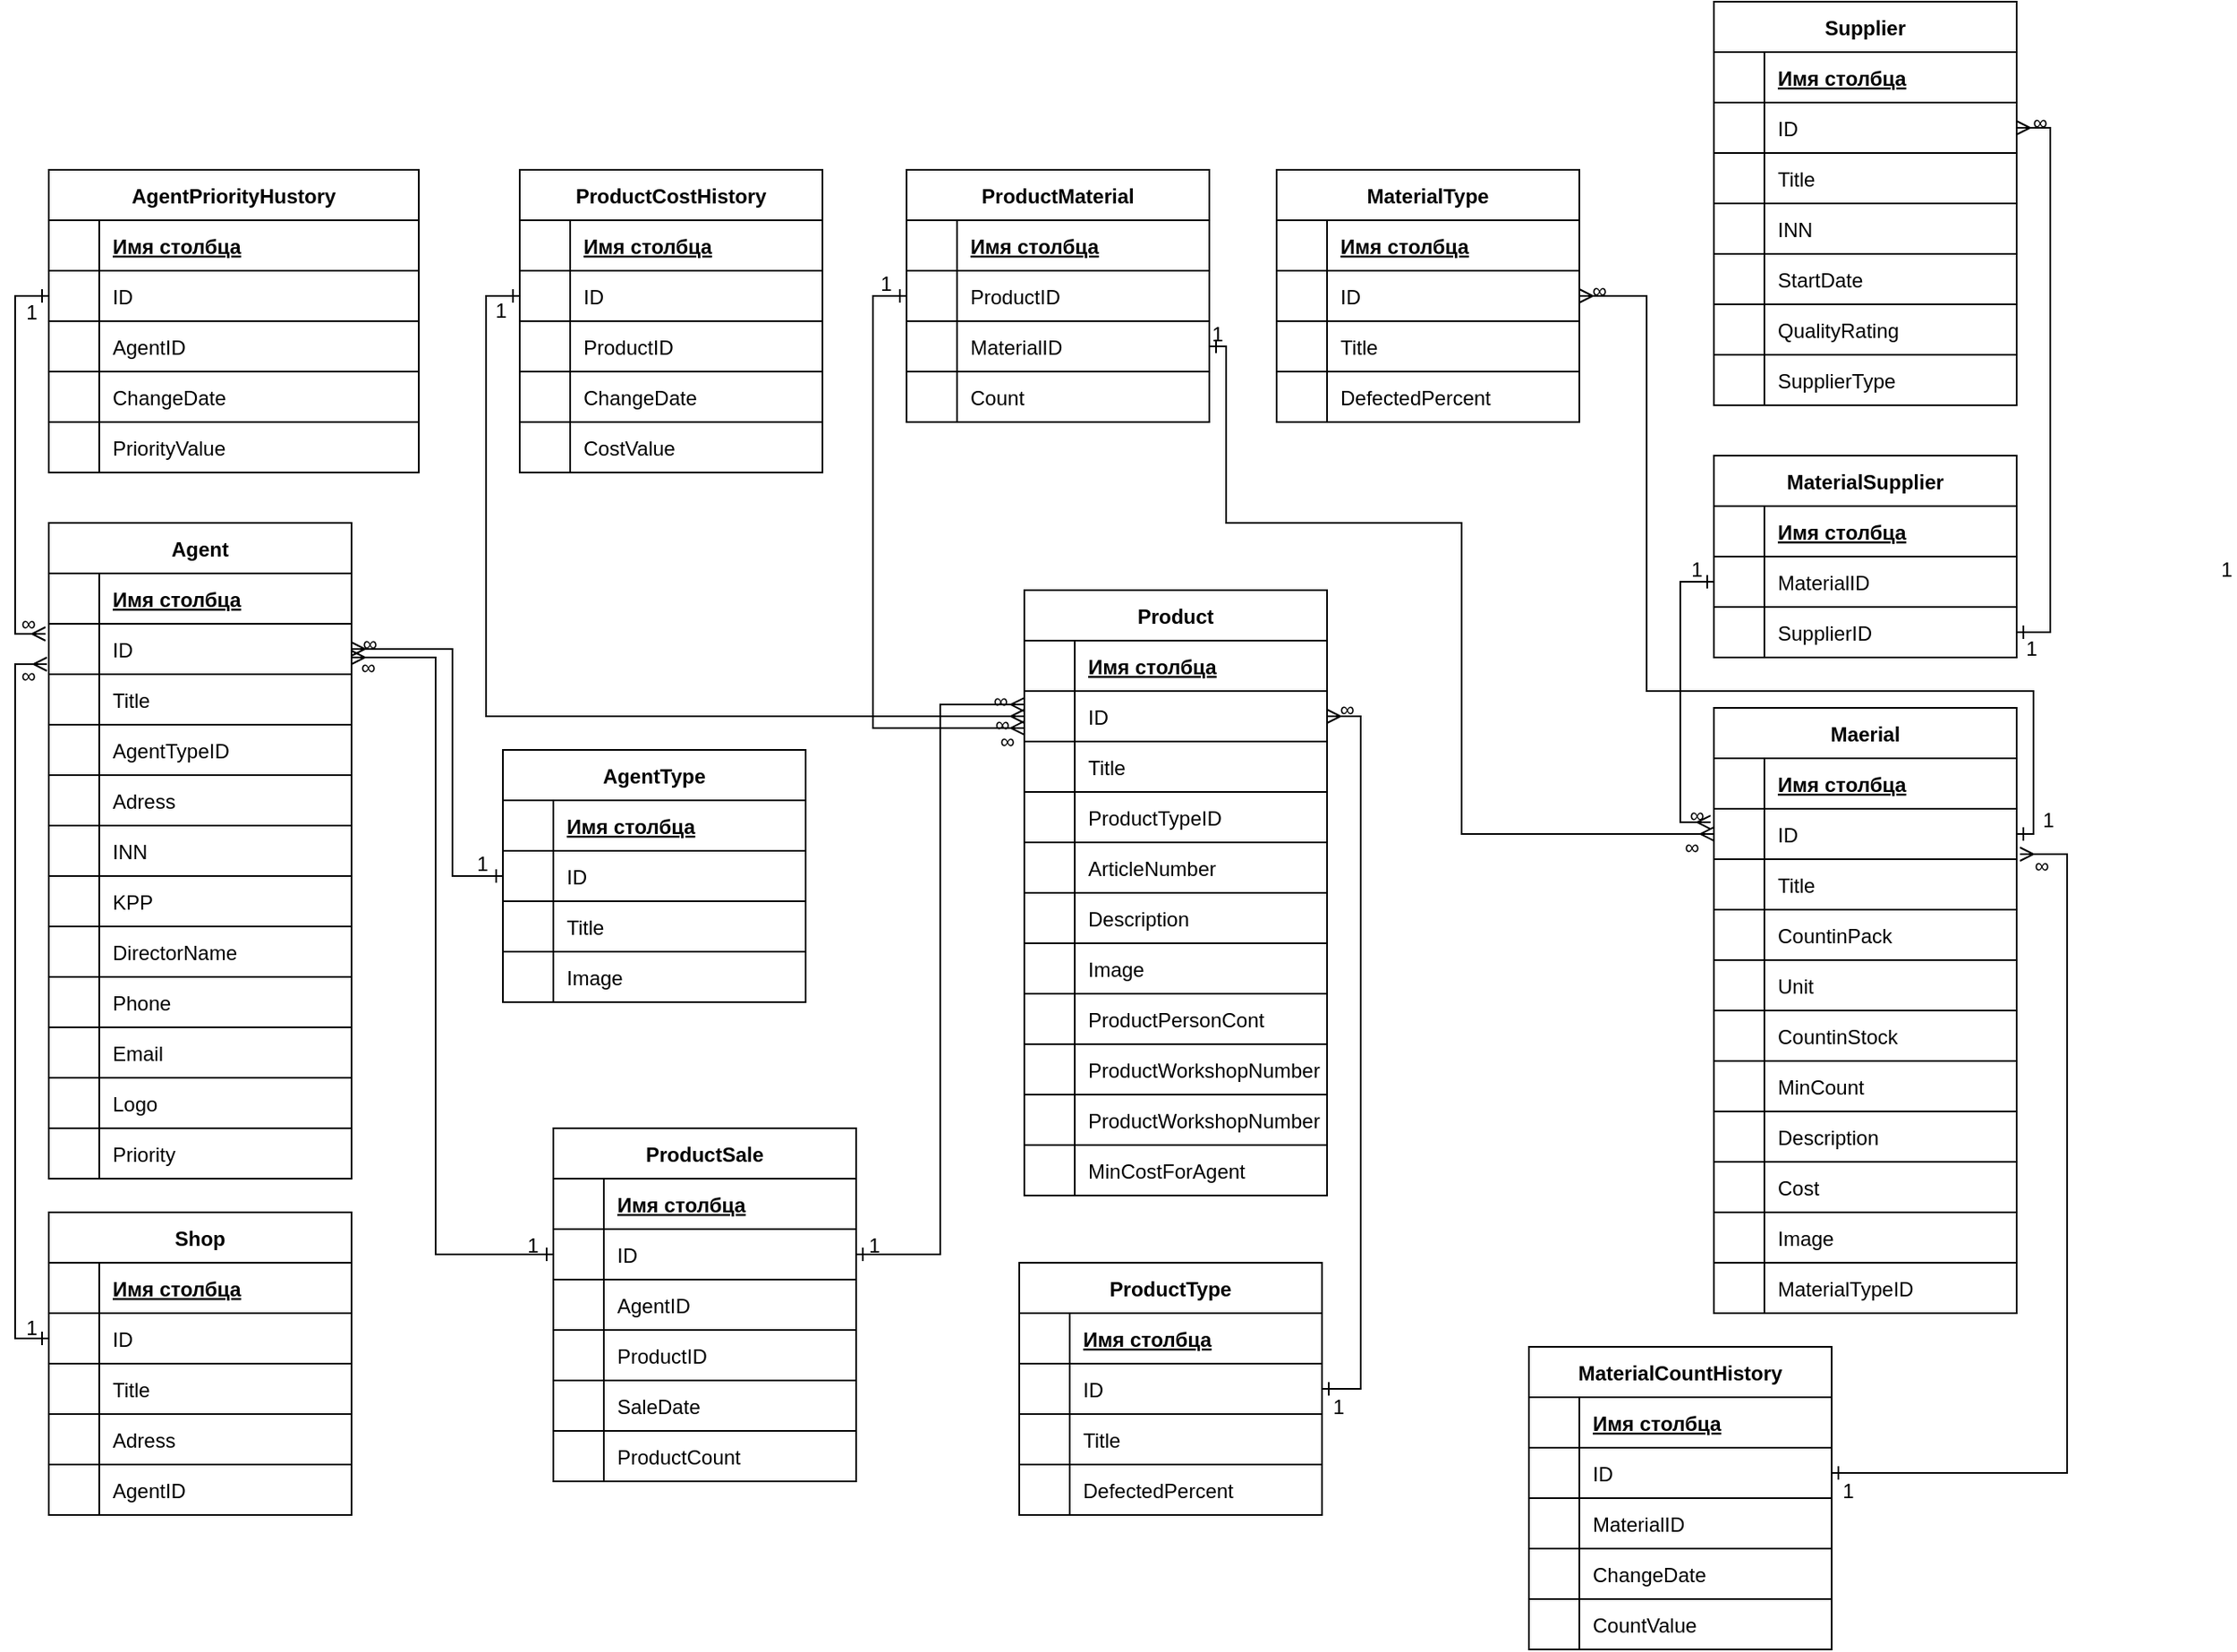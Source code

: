 <mxfile version="20.5.1" type="device"><diagram id="oA-2YxVVyjm-q_CU8C1M" name="Страница 1"><mxGraphModel dx="2031" dy="1134" grid="1" gridSize="10" guides="1" tooltips="1" connect="1" arrows="1" fold="1" page="1" pageScale="1" pageWidth="1654" pageHeight="1169" math="0" shadow="0"><root><mxCell id="0"/><mxCell id="1" parent="0"/><mxCell id="HU_y-Znv7sgkPaG9sLdt-111" value="AgentPriorityHustory" style="shape=table;startSize=30;container=1;collapsible=1;childLayout=tableLayout;fixedRows=1;rowLines=0;fontStyle=1;align=center;resizeLast=1;labelBackgroundColor=none;labelBorderColor=none;" parent="1" vertex="1"><mxGeometry x="188" y="195" width="220" height="180" as="geometry"><mxRectangle x="610" y="110" width="160" height="30" as="alternateBounds"/></mxGeometry></mxCell><mxCell id="HU_y-Znv7sgkPaG9sLdt-112" value="" style="shape=tableRow;horizontal=0;startSize=0;swimlaneHead=0;swimlaneBody=0;fillColor=none;collapsible=0;dropTarget=0;points=[[0,0.5],[1,0.5]];portConstraint=eastwest;top=0;left=0;right=0;bottom=1;labelBackgroundColor=none;labelBorderColor=none;" parent="HU_y-Znv7sgkPaG9sLdt-111" vertex="1"><mxGeometry y="30" width="220" height="30" as="geometry"/></mxCell><mxCell id="HU_y-Znv7sgkPaG9sLdt-113" value="" style="shape=partialRectangle;connectable=0;fillColor=none;top=0;left=0;bottom=0;right=0;fontStyle=1;overflow=hidden;labelBackgroundColor=none;labelBorderColor=none;" parent="HU_y-Znv7sgkPaG9sLdt-112" vertex="1"><mxGeometry width="30" height="30" as="geometry"><mxRectangle width="30" height="30" as="alternateBounds"/></mxGeometry></mxCell><mxCell id="HU_y-Znv7sgkPaG9sLdt-114" value="Имя столбца" style="shape=partialRectangle;connectable=0;fillColor=none;top=0;left=0;bottom=0;right=0;align=left;spacingLeft=6;fontStyle=5;overflow=hidden;labelBackgroundColor=none;labelBorderColor=none;" parent="HU_y-Znv7sgkPaG9sLdt-112" vertex="1"><mxGeometry x="30" width="190" height="30" as="geometry"><mxRectangle width="190" height="30" as="alternateBounds"/></mxGeometry></mxCell><mxCell id="HU_y-Znv7sgkPaG9sLdt-127" value="" style="shape=tableRow;horizontal=0;startSize=0;swimlaneHead=0;swimlaneBody=0;fillColor=none;collapsible=0;dropTarget=0;points=[[0,0.5],[1,0.5]];portConstraint=eastwest;top=0;left=0;right=0;bottom=1;labelBackgroundColor=none;labelBorderColor=none;" parent="HU_y-Znv7sgkPaG9sLdt-111" vertex="1"><mxGeometry y="60" width="220" height="30" as="geometry"/></mxCell><mxCell id="HU_y-Znv7sgkPaG9sLdt-128" value="" style="shape=partialRectangle;connectable=0;fillColor=none;top=0;left=0;bottom=0;right=0;fontStyle=1;overflow=hidden;labelBackgroundColor=none;labelBorderColor=none;" parent="HU_y-Znv7sgkPaG9sLdt-127" vertex="1"><mxGeometry width="30" height="30" as="geometry"><mxRectangle width="30" height="30" as="alternateBounds"/></mxGeometry></mxCell><mxCell id="HU_y-Znv7sgkPaG9sLdt-129" value="ID" style="shape=partialRectangle;connectable=0;fillColor=none;top=0;left=0;bottom=0;right=0;align=left;spacingLeft=6;fontStyle=0;overflow=hidden;labelBackgroundColor=none;labelBorderColor=none;" parent="HU_y-Znv7sgkPaG9sLdt-127" vertex="1"><mxGeometry x="30" width="190" height="30" as="geometry"><mxRectangle width="190" height="30" as="alternateBounds"/></mxGeometry></mxCell><mxCell id="HU_y-Znv7sgkPaG9sLdt-130" value="" style="shape=tableRow;horizontal=0;startSize=0;swimlaneHead=0;swimlaneBody=0;fillColor=none;collapsible=0;dropTarget=0;points=[[0,0.5],[1,0.5]];portConstraint=eastwest;top=0;left=0;right=0;bottom=1;labelBackgroundColor=none;labelBorderColor=none;" parent="HU_y-Znv7sgkPaG9sLdt-111" vertex="1"><mxGeometry y="90" width="220" height="30" as="geometry"/></mxCell><mxCell id="HU_y-Znv7sgkPaG9sLdt-131" value="" style="shape=partialRectangle;connectable=0;fillColor=none;top=0;left=0;bottom=0;right=0;fontStyle=1;overflow=hidden;labelBackgroundColor=none;labelBorderColor=none;" parent="HU_y-Znv7sgkPaG9sLdt-130" vertex="1"><mxGeometry width="30" height="30" as="geometry"><mxRectangle width="30" height="30" as="alternateBounds"/></mxGeometry></mxCell><mxCell id="HU_y-Znv7sgkPaG9sLdt-132" value="AgentID" style="shape=partialRectangle;connectable=0;fillColor=none;top=0;left=0;bottom=0;right=0;align=left;spacingLeft=6;fontStyle=0;overflow=hidden;labelBackgroundColor=none;labelBorderColor=none;" parent="HU_y-Znv7sgkPaG9sLdt-130" vertex="1"><mxGeometry x="30" width="190" height="30" as="geometry"><mxRectangle width="190" height="30" as="alternateBounds"/></mxGeometry></mxCell><mxCell id="HU_y-Znv7sgkPaG9sLdt-133" value="" style="shape=tableRow;horizontal=0;startSize=0;swimlaneHead=0;swimlaneBody=0;fillColor=none;collapsible=0;dropTarget=0;points=[[0,0.5],[1,0.5]];portConstraint=eastwest;top=0;left=0;right=0;bottom=1;labelBackgroundColor=none;labelBorderColor=none;" parent="HU_y-Znv7sgkPaG9sLdt-111" vertex="1"><mxGeometry y="120" width="220" height="30" as="geometry"/></mxCell><mxCell id="HU_y-Znv7sgkPaG9sLdt-134" value="" style="shape=partialRectangle;connectable=0;fillColor=none;top=0;left=0;bottom=0;right=0;fontStyle=1;overflow=hidden;labelBackgroundColor=none;labelBorderColor=none;" parent="HU_y-Znv7sgkPaG9sLdt-133" vertex="1"><mxGeometry width="30" height="30" as="geometry"><mxRectangle width="30" height="30" as="alternateBounds"/></mxGeometry></mxCell><mxCell id="HU_y-Znv7sgkPaG9sLdt-135" value="ChangeDate" style="shape=partialRectangle;connectable=0;fillColor=none;top=0;left=0;bottom=0;right=0;align=left;spacingLeft=6;fontStyle=0;overflow=hidden;labelBackgroundColor=none;labelBorderColor=none;" parent="HU_y-Znv7sgkPaG9sLdt-133" vertex="1"><mxGeometry x="30" width="190" height="30" as="geometry"><mxRectangle width="190" height="30" as="alternateBounds"/></mxGeometry></mxCell><mxCell id="HU_y-Znv7sgkPaG9sLdt-136" value="" style="shape=tableRow;horizontal=0;startSize=0;swimlaneHead=0;swimlaneBody=0;fillColor=none;collapsible=0;dropTarget=0;points=[[0,0.5],[1,0.5]];portConstraint=eastwest;top=0;left=0;right=0;bottom=1;labelBackgroundColor=none;labelBorderColor=none;" parent="HU_y-Znv7sgkPaG9sLdt-111" vertex="1"><mxGeometry y="150" width="220" height="30" as="geometry"/></mxCell><mxCell id="HU_y-Znv7sgkPaG9sLdt-137" value="" style="shape=partialRectangle;connectable=0;fillColor=none;top=0;left=0;bottom=0;right=0;fontStyle=1;overflow=hidden;labelBackgroundColor=none;labelBorderColor=none;" parent="HU_y-Znv7sgkPaG9sLdt-136" vertex="1"><mxGeometry width="30" height="30" as="geometry"><mxRectangle width="30" height="30" as="alternateBounds"/></mxGeometry></mxCell><mxCell id="HU_y-Znv7sgkPaG9sLdt-138" value="PriorityValue" style="shape=partialRectangle;connectable=0;fillColor=none;top=0;left=0;bottom=0;right=0;align=left;spacingLeft=6;fontStyle=0;overflow=hidden;labelBackgroundColor=none;labelBorderColor=none;" parent="HU_y-Znv7sgkPaG9sLdt-136" vertex="1"><mxGeometry x="30" width="190" height="30" as="geometry"><mxRectangle width="190" height="30" as="alternateBounds"/></mxGeometry></mxCell><mxCell id="HU_y-Znv7sgkPaG9sLdt-139" value="Agent" style="shape=table;startSize=30;container=1;collapsible=1;childLayout=tableLayout;fixedRows=1;rowLines=0;fontStyle=1;align=center;resizeLast=1;labelBackgroundColor=none;labelBorderColor=none;" parent="1" vertex="1"><mxGeometry x="188" y="405" width="180" height="390" as="geometry"/></mxCell><mxCell id="HU_y-Znv7sgkPaG9sLdt-140" value="" style="shape=tableRow;horizontal=0;startSize=0;swimlaneHead=0;swimlaneBody=0;fillColor=none;collapsible=0;dropTarget=0;points=[[0,0.5],[1,0.5]];portConstraint=eastwest;top=0;left=0;right=0;bottom=1;labelBackgroundColor=none;labelBorderColor=none;" parent="HU_y-Znv7sgkPaG9sLdt-139" vertex="1"><mxGeometry y="30" width="180" height="30" as="geometry"/></mxCell><mxCell id="HU_y-Znv7sgkPaG9sLdt-141" value="" style="shape=partialRectangle;connectable=0;fillColor=none;top=0;left=0;bottom=0;right=0;fontStyle=1;overflow=hidden;labelBackgroundColor=none;labelBorderColor=none;" parent="HU_y-Znv7sgkPaG9sLdt-140" vertex="1"><mxGeometry width="30" height="30" as="geometry"><mxRectangle width="30" height="30" as="alternateBounds"/></mxGeometry></mxCell><mxCell id="HU_y-Znv7sgkPaG9sLdt-142" value="Имя столбца" style="shape=partialRectangle;connectable=0;fillColor=none;top=0;left=0;bottom=0;right=0;align=left;spacingLeft=6;fontStyle=5;overflow=hidden;labelBackgroundColor=none;labelBorderColor=none;" parent="HU_y-Znv7sgkPaG9sLdt-140" vertex="1"><mxGeometry x="30" width="150" height="30" as="geometry"><mxRectangle width="150" height="30" as="alternateBounds"/></mxGeometry></mxCell><mxCell id="HU_y-Znv7sgkPaG9sLdt-143" value="" style="shape=tableRow;horizontal=0;startSize=0;swimlaneHead=0;swimlaneBody=0;fillColor=none;collapsible=0;dropTarget=0;points=[[0,0.5],[1,0.5]];portConstraint=eastwest;top=0;left=0;right=0;bottom=1;labelBackgroundColor=none;labelBorderColor=none;" parent="HU_y-Znv7sgkPaG9sLdt-139" vertex="1"><mxGeometry y="60" width="180" height="30" as="geometry"/></mxCell><mxCell id="HU_y-Znv7sgkPaG9sLdt-144" value="" style="shape=partialRectangle;connectable=0;fillColor=none;top=0;left=0;bottom=0;right=0;fontStyle=1;overflow=hidden;labelBackgroundColor=none;labelBorderColor=none;" parent="HU_y-Znv7sgkPaG9sLdt-143" vertex="1"><mxGeometry width="30" height="30" as="geometry"><mxRectangle width="30" height="30" as="alternateBounds"/></mxGeometry></mxCell><mxCell id="HU_y-Znv7sgkPaG9sLdt-145" value="ID" style="shape=partialRectangle;connectable=0;fillColor=none;top=0;left=0;bottom=0;right=0;align=left;spacingLeft=6;fontStyle=0;overflow=hidden;labelBackgroundColor=none;labelBorderColor=none;" parent="HU_y-Znv7sgkPaG9sLdt-143" vertex="1"><mxGeometry x="30" width="150" height="30" as="geometry"><mxRectangle width="150" height="30" as="alternateBounds"/></mxGeometry></mxCell><mxCell id="HU_y-Znv7sgkPaG9sLdt-146" value="" style="shape=tableRow;horizontal=0;startSize=0;swimlaneHead=0;swimlaneBody=0;fillColor=none;collapsible=0;dropTarget=0;points=[[0,0.5],[1,0.5]];portConstraint=eastwest;top=0;left=0;right=0;bottom=1;labelBackgroundColor=none;labelBorderColor=none;" parent="HU_y-Znv7sgkPaG9sLdt-139" vertex="1"><mxGeometry y="90" width="180" height="30" as="geometry"/></mxCell><mxCell id="HU_y-Znv7sgkPaG9sLdt-147" value="" style="shape=partialRectangle;connectable=0;fillColor=none;top=0;left=0;bottom=0;right=0;fontStyle=1;overflow=hidden;labelBackgroundColor=none;labelBorderColor=none;" parent="HU_y-Znv7sgkPaG9sLdt-146" vertex="1"><mxGeometry width="30" height="30" as="geometry"><mxRectangle width="30" height="30" as="alternateBounds"/></mxGeometry></mxCell><mxCell id="HU_y-Znv7sgkPaG9sLdt-148" value="Title" style="shape=partialRectangle;connectable=0;fillColor=none;top=0;left=0;bottom=0;right=0;align=left;spacingLeft=6;fontStyle=0;overflow=hidden;labelBackgroundColor=none;labelBorderColor=none;" parent="HU_y-Znv7sgkPaG9sLdt-146" vertex="1"><mxGeometry x="30" width="150" height="30" as="geometry"><mxRectangle width="150" height="30" as="alternateBounds"/></mxGeometry></mxCell><mxCell id="HU_y-Znv7sgkPaG9sLdt-149" value="" style="shape=tableRow;horizontal=0;startSize=0;swimlaneHead=0;swimlaneBody=0;fillColor=none;collapsible=0;dropTarget=0;points=[[0,0.5],[1,0.5]];portConstraint=eastwest;top=0;left=0;right=0;bottom=1;labelBackgroundColor=none;labelBorderColor=none;" parent="HU_y-Znv7sgkPaG9sLdt-139" vertex="1"><mxGeometry y="120" width="180" height="30" as="geometry"/></mxCell><mxCell id="HU_y-Znv7sgkPaG9sLdt-150" value="" style="shape=partialRectangle;connectable=0;fillColor=none;top=0;left=0;bottom=0;right=0;fontStyle=1;overflow=hidden;labelBackgroundColor=none;labelBorderColor=none;" parent="HU_y-Znv7sgkPaG9sLdt-149" vertex="1"><mxGeometry width="30" height="30" as="geometry"><mxRectangle width="30" height="30" as="alternateBounds"/></mxGeometry></mxCell><mxCell id="HU_y-Znv7sgkPaG9sLdt-151" value="AgentTypeID " style="shape=partialRectangle;connectable=0;fillColor=none;top=0;left=0;bottom=0;right=0;align=left;spacingLeft=6;fontStyle=0;overflow=hidden;labelBackgroundColor=none;labelBorderColor=none;" parent="HU_y-Znv7sgkPaG9sLdt-149" vertex="1"><mxGeometry x="30" width="150" height="30" as="geometry"><mxRectangle width="150" height="30" as="alternateBounds"/></mxGeometry></mxCell><mxCell id="HU_y-Znv7sgkPaG9sLdt-152" value="" style="shape=tableRow;horizontal=0;startSize=0;swimlaneHead=0;swimlaneBody=0;fillColor=none;collapsible=0;dropTarget=0;points=[[0,0.5],[1,0.5]];portConstraint=eastwest;top=0;left=0;right=0;bottom=1;labelBackgroundColor=none;labelBorderColor=none;" parent="HU_y-Znv7sgkPaG9sLdt-139" vertex="1"><mxGeometry y="150" width="180" height="30" as="geometry"/></mxCell><mxCell id="HU_y-Znv7sgkPaG9sLdt-153" value="" style="shape=partialRectangle;connectable=0;fillColor=none;top=0;left=0;bottom=0;right=0;fontStyle=1;overflow=hidden;labelBackgroundColor=none;labelBorderColor=none;" parent="HU_y-Znv7sgkPaG9sLdt-152" vertex="1"><mxGeometry width="30" height="30" as="geometry"><mxRectangle width="30" height="30" as="alternateBounds"/></mxGeometry></mxCell><mxCell id="HU_y-Znv7sgkPaG9sLdt-154" value="Adress" style="shape=partialRectangle;connectable=0;fillColor=none;top=0;left=0;bottom=0;right=0;align=left;spacingLeft=6;fontStyle=0;overflow=hidden;labelBackgroundColor=none;labelBorderColor=none;" parent="HU_y-Znv7sgkPaG9sLdt-152" vertex="1"><mxGeometry x="30" width="150" height="30" as="geometry"><mxRectangle width="150" height="30" as="alternateBounds"/></mxGeometry></mxCell><mxCell id="HU_y-Znv7sgkPaG9sLdt-155" value="" style="shape=tableRow;horizontal=0;startSize=0;swimlaneHead=0;swimlaneBody=0;fillColor=none;collapsible=0;dropTarget=0;points=[[0,0.5],[1,0.5]];portConstraint=eastwest;top=0;left=0;right=0;bottom=1;labelBackgroundColor=none;labelBorderColor=none;" parent="HU_y-Znv7sgkPaG9sLdt-139" vertex="1"><mxGeometry y="180" width="180" height="30" as="geometry"/></mxCell><mxCell id="HU_y-Znv7sgkPaG9sLdt-156" value="" style="shape=partialRectangle;connectable=0;fillColor=none;top=0;left=0;bottom=0;right=0;fontStyle=1;overflow=hidden;labelBackgroundColor=none;labelBorderColor=none;" parent="HU_y-Znv7sgkPaG9sLdt-155" vertex="1"><mxGeometry width="30" height="30" as="geometry"><mxRectangle width="30" height="30" as="alternateBounds"/></mxGeometry></mxCell><mxCell id="HU_y-Znv7sgkPaG9sLdt-157" value="INN" style="shape=partialRectangle;connectable=0;fillColor=none;top=0;left=0;bottom=0;right=0;align=left;spacingLeft=6;fontStyle=0;overflow=hidden;labelBackgroundColor=none;labelBorderColor=none;" parent="HU_y-Znv7sgkPaG9sLdt-155" vertex="1"><mxGeometry x="30" width="150" height="30" as="geometry"><mxRectangle width="150" height="30" as="alternateBounds"/></mxGeometry></mxCell><mxCell id="HU_y-Znv7sgkPaG9sLdt-158" value="" style="shape=tableRow;horizontal=0;startSize=0;swimlaneHead=0;swimlaneBody=0;fillColor=none;collapsible=0;dropTarget=0;points=[[0,0.5],[1,0.5]];portConstraint=eastwest;top=0;left=0;right=0;bottom=1;labelBackgroundColor=none;labelBorderColor=none;" parent="HU_y-Znv7sgkPaG9sLdt-139" vertex="1"><mxGeometry y="210" width="180" height="30" as="geometry"/></mxCell><mxCell id="HU_y-Znv7sgkPaG9sLdt-159" value="" style="shape=partialRectangle;connectable=0;fillColor=none;top=0;left=0;bottom=0;right=0;fontStyle=1;overflow=hidden;labelBackgroundColor=none;labelBorderColor=none;" parent="HU_y-Znv7sgkPaG9sLdt-158" vertex="1"><mxGeometry width="30" height="30" as="geometry"><mxRectangle width="30" height="30" as="alternateBounds"/></mxGeometry></mxCell><mxCell id="HU_y-Znv7sgkPaG9sLdt-160" value="KPP" style="shape=partialRectangle;connectable=0;fillColor=none;top=0;left=0;bottom=0;right=0;align=left;spacingLeft=6;fontStyle=0;overflow=hidden;labelBackgroundColor=none;labelBorderColor=none;" parent="HU_y-Znv7sgkPaG9sLdt-158" vertex="1"><mxGeometry x="30" width="150" height="30" as="geometry"><mxRectangle width="150" height="30" as="alternateBounds"/></mxGeometry></mxCell><mxCell id="HU_y-Znv7sgkPaG9sLdt-161" value="" style="shape=tableRow;horizontal=0;startSize=0;swimlaneHead=0;swimlaneBody=0;fillColor=none;collapsible=0;dropTarget=0;points=[[0,0.5],[1,0.5]];portConstraint=eastwest;top=0;left=0;right=0;bottom=1;labelBackgroundColor=none;labelBorderColor=none;" parent="HU_y-Znv7sgkPaG9sLdt-139" vertex="1"><mxGeometry y="240" width="180" height="30" as="geometry"/></mxCell><mxCell id="HU_y-Znv7sgkPaG9sLdt-162" value="" style="shape=partialRectangle;connectable=0;fillColor=none;top=0;left=0;bottom=0;right=0;fontStyle=1;overflow=hidden;labelBackgroundColor=none;labelBorderColor=none;" parent="HU_y-Znv7sgkPaG9sLdt-161" vertex="1"><mxGeometry width="30" height="30" as="geometry"><mxRectangle width="30" height="30" as="alternateBounds"/></mxGeometry></mxCell><mxCell id="HU_y-Znv7sgkPaG9sLdt-163" value="DirectorName" style="shape=partialRectangle;connectable=0;fillColor=none;top=0;left=0;bottom=0;right=0;align=left;spacingLeft=6;fontStyle=0;overflow=hidden;labelBackgroundColor=none;labelBorderColor=none;" parent="HU_y-Znv7sgkPaG9sLdt-161" vertex="1"><mxGeometry x="30" width="150" height="30" as="geometry"><mxRectangle width="150" height="30" as="alternateBounds"/></mxGeometry></mxCell><mxCell id="HU_y-Znv7sgkPaG9sLdt-164" value="" style="shape=tableRow;horizontal=0;startSize=0;swimlaneHead=0;swimlaneBody=0;fillColor=none;collapsible=0;dropTarget=0;points=[[0,0.5],[1,0.5]];portConstraint=eastwest;top=0;left=0;right=0;bottom=1;labelBackgroundColor=none;labelBorderColor=none;" parent="HU_y-Znv7sgkPaG9sLdt-139" vertex="1"><mxGeometry y="270" width="180" height="30" as="geometry"/></mxCell><mxCell id="HU_y-Znv7sgkPaG9sLdt-165" value="" style="shape=partialRectangle;connectable=0;fillColor=none;top=0;left=0;bottom=0;right=0;fontStyle=1;overflow=hidden;labelBackgroundColor=none;labelBorderColor=none;" parent="HU_y-Znv7sgkPaG9sLdt-164" vertex="1"><mxGeometry width="30" height="30" as="geometry"><mxRectangle width="30" height="30" as="alternateBounds"/></mxGeometry></mxCell><mxCell id="HU_y-Znv7sgkPaG9sLdt-166" value="Phone" style="shape=partialRectangle;connectable=0;fillColor=none;top=0;left=0;bottom=0;right=0;align=left;spacingLeft=6;fontStyle=0;overflow=hidden;labelBackgroundColor=none;labelBorderColor=none;" parent="HU_y-Znv7sgkPaG9sLdt-164" vertex="1"><mxGeometry x="30" width="150" height="30" as="geometry"><mxRectangle width="150" height="30" as="alternateBounds"/></mxGeometry></mxCell><mxCell id="HU_y-Znv7sgkPaG9sLdt-167" value="" style="shape=tableRow;horizontal=0;startSize=0;swimlaneHead=0;swimlaneBody=0;fillColor=none;collapsible=0;dropTarget=0;points=[[0,0.5],[1,0.5]];portConstraint=eastwest;top=0;left=0;right=0;bottom=1;labelBackgroundColor=none;labelBorderColor=none;" parent="HU_y-Znv7sgkPaG9sLdt-139" vertex="1"><mxGeometry y="300" width="180" height="30" as="geometry"/></mxCell><mxCell id="HU_y-Znv7sgkPaG9sLdt-168" value="" style="shape=partialRectangle;connectable=0;fillColor=none;top=0;left=0;bottom=0;right=0;fontStyle=1;overflow=hidden;labelBackgroundColor=none;labelBorderColor=none;" parent="HU_y-Znv7sgkPaG9sLdt-167" vertex="1"><mxGeometry width="30" height="30" as="geometry"><mxRectangle width="30" height="30" as="alternateBounds"/></mxGeometry></mxCell><mxCell id="HU_y-Znv7sgkPaG9sLdt-169" value="Email" style="shape=partialRectangle;connectable=0;fillColor=none;top=0;left=0;bottom=0;right=0;align=left;spacingLeft=6;fontStyle=0;overflow=hidden;labelBackgroundColor=none;labelBorderColor=none;" parent="HU_y-Znv7sgkPaG9sLdt-167" vertex="1"><mxGeometry x="30" width="150" height="30" as="geometry"><mxRectangle width="150" height="30" as="alternateBounds"/></mxGeometry></mxCell><mxCell id="HU_y-Znv7sgkPaG9sLdt-170" value="" style="shape=tableRow;horizontal=0;startSize=0;swimlaneHead=0;swimlaneBody=0;fillColor=none;collapsible=0;dropTarget=0;points=[[0,0.5],[1,0.5]];portConstraint=eastwest;top=0;left=0;right=0;bottom=1;labelBackgroundColor=none;labelBorderColor=none;" parent="HU_y-Znv7sgkPaG9sLdt-139" vertex="1"><mxGeometry y="330" width="180" height="30" as="geometry"/></mxCell><mxCell id="HU_y-Znv7sgkPaG9sLdt-171" value="" style="shape=partialRectangle;connectable=0;fillColor=none;top=0;left=0;bottom=0;right=0;fontStyle=1;overflow=hidden;labelBackgroundColor=none;labelBorderColor=none;" parent="HU_y-Znv7sgkPaG9sLdt-170" vertex="1"><mxGeometry width="30" height="30" as="geometry"><mxRectangle width="30" height="30" as="alternateBounds"/></mxGeometry></mxCell><mxCell id="HU_y-Znv7sgkPaG9sLdt-172" value="Logo" style="shape=partialRectangle;connectable=0;fillColor=none;top=0;left=0;bottom=0;right=0;align=left;spacingLeft=6;fontStyle=0;overflow=hidden;labelBackgroundColor=none;labelBorderColor=none;" parent="HU_y-Znv7sgkPaG9sLdt-170" vertex="1"><mxGeometry x="30" width="150" height="30" as="geometry"><mxRectangle width="150" height="30" as="alternateBounds"/></mxGeometry></mxCell><mxCell id="HU_y-Znv7sgkPaG9sLdt-173" value="" style="shape=tableRow;horizontal=0;startSize=0;swimlaneHead=0;swimlaneBody=0;fillColor=none;collapsible=0;dropTarget=0;points=[[0,0.5],[1,0.5]];portConstraint=eastwest;top=0;left=0;right=0;bottom=1;labelBackgroundColor=none;labelBorderColor=none;" parent="HU_y-Znv7sgkPaG9sLdt-139" vertex="1"><mxGeometry y="360" width="180" height="30" as="geometry"/></mxCell><mxCell id="HU_y-Znv7sgkPaG9sLdt-174" value="" style="shape=partialRectangle;connectable=0;fillColor=none;top=0;left=0;bottom=0;right=0;fontStyle=1;overflow=hidden;labelBackgroundColor=none;labelBorderColor=none;" parent="HU_y-Znv7sgkPaG9sLdt-173" vertex="1"><mxGeometry width="30" height="30" as="geometry"><mxRectangle width="30" height="30" as="alternateBounds"/></mxGeometry></mxCell><mxCell id="HU_y-Znv7sgkPaG9sLdt-175" value="Priority" style="shape=partialRectangle;connectable=0;fillColor=none;top=0;left=0;bottom=0;right=0;align=left;spacingLeft=6;fontStyle=0;overflow=hidden;labelBackgroundColor=none;labelBorderColor=none;" parent="HU_y-Znv7sgkPaG9sLdt-173" vertex="1"><mxGeometry x="30" width="150" height="30" as="geometry"><mxRectangle width="150" height="30" as="alternateBounds"/></mxGeometry></mxCell><mxCell id="HU_y-Znv7sgkPaG9sLdt-176" value="AgentType" style="shape=table;startSize=30;container=1;collapsible=1;childLayout=tableLayout;fixedRows=1;rowLines=0;fontStyle=1;align=center;resizeLast=1;labelBackgroundColor=none;labelBorderColor=none;" parent="1" vertex="1"><mxGeometry x="458" y="540" width="180" height="150" as="geometry"/></mxCell><mxCell id="HU_y-Znv7sgkPaG9sLdt-177" value="" style="shape=tableRow;horizontal=0;startSize=0;swimlaneHead=0;swimlaneBody=0;fillColor=none;collapsible=0;dropTarget=0;points=[[0,0.5],[1,0.5]];portConstraint=eastwest;top=0;left=0;right=0;bottom=1;labelBackgroundColor=none;labelBorderColor=none;" parent="HU_y-Znv7sgkPaG9sLdt-176" vertex="1"><mxGeometry y="30" width="180" height="30" as="geometry"/></mxCell><mxCell id="HU_y-Znv7sgkPaG9sLdt-178" value="" style="shape=partialRectangle;connectable=0;fillColor=none;top=0;left=0;bottom=0;right=0;fontStyle=1;overflow=hidden;labelBackgroundColor=none;labelBorderColor=none;" parent="HU_y-Znv7sgkPaG9sLdt-177" vertex="1"><mxGeometry width="30" height="30" as="geometry"><mxRectangle width="30" height="30" as="alternateBounds"/></mxGeometry></mxCell><mxCell id="HU_y-Znv7sgkPaG9sLdt-179" value="Имя столбца" style="shape=partialRectangle;connectable=0;fillColor=none;top=0;left=0;bottom=0;right=0;align=left;spacingLeft=6;fontStyle=5;overflow=hidden;labelBackgroundColor=none;labelBorderColor=none;" parent="HU_y-Znv7sgkPaG9sLdt-177" vertex="1"><mxGeometry x="30" width="150" height="30" as="geometry"><mxRectangle width="150" height="30" as="alternateBounds"/></mxGeometry></mxCell><mxCell id="HU_y-Znv7sgkPaG9sLdt-180" value="" style="shape=tableRow;horizontal=0;startSize=0;swimlaneHead=0;swimlaneBody=0;fillColor=none;collapsible=0;dropTarget=0;points=[[0,0.5],[1,0.5]];portConstraint=eastwest;top=0;left=0;right=0;bottom=1;labelBackgroundColor=none;labelBorderColor=none;" parent="HU_y-Znv7sgkPaG9sLdt-176" vertex="1"><mxGeometry y="60" width="180" height="30" as="geometry"/></mxCell><mxCell id="HU_y-Znv7sgkPaG9sLdt-181" value="" style="shape=partialRectangle;connectable=0;fillColor=none;top=0;left=0;bottom=0;right=0;fontStyle=1;overflow=hidden;labelBackgroundColor=none;labelBorderColor=none;" parent="HU_y-Znv7sgkPaG9sLdt-180" vertex="1"><mxGeometry width="30" height="30" as="geometry"><mxRectangle width="30" height="30" as="alternateBounds"/></mxGeometry></mxCell><mxCell id="HU_y-Znv7sgkPaG9sLdt-182" value="ID" style="shape=partialRectangle;connectable=0;fillColor=none;top=0;left=0;bottom=0;right=0;align=left;spacingLeft=6;fontStyle=0;overflow=hidden;labelBackgroundColor=none;labelBorderColor=none;" parent="HU_y-Znv7sgkPaG9sLdt-180" vertex="1"><mxGeometry x="30" width="150" height="30" as="geometry"><mxRectangle width="150" height="30" as="alternateBounds"/></mxGeometry></mxCell><mxCell id="HU_y-Znv7sgkPaG9sLdt-183" value="" style="shape=tableRow;horizontal=0;startSize=0;swimlaneHead=0;swimlaneBody=0;fillColor=none;collapsible=0;dropTarget=0;points=[[0,0.5],[1,0.5]];portConstraint=eastwest;top=0;left=0;right=0;bottom=1;labelBackgroundColor=none;labelBorderColor=none;" parent="HU_y-Znv7sgkPaG9sLdt-176" vertex="1"><mxGeometry y="90" width="180" height="30" as="geometry"/></mxCell><mxCell id="HU_y-Znv7sgkPaG9sLdt-184" value="" style="shape=partialRectangle;connectable=0;fillColor=none;top=0;left=0;bottom=0;right=0;fontStyle=1;overflow=hidden;labelBackgroundColor=none;labelBorderColor=none;" parent="HU_y-Znv7sgkPaG9sLdt-183" vertex="1"><mxGeometry width="30" height="30" as="geometry"><mxRectangle width="30" height="30" as="alternateBounds"/></mxGeometry></mxCell><mxCell id="HU_y-Znv7sgkPaG9sLdt-185" value="Title" style="shape=partialRectangle;connectable=0;fillColor=none;top=0;left=0;bottom=0;right=0;align=left;spacingLeft=6;fontStyle=0;overflow=hidden;labelBackgroundColor=none;labelBorderColor=none;" parent="HU_y-Znv7sgkPaG9sLdt-183" vertex="1"><mxGeometry x="30" width="150" height="30" as="geometry"><mxRectangle width="150" height="30" as="alternateBounds"/></mxGeometry></mxCell><mxCell id="HU_y-Znv7sgkPaG9sLdt-186" value="" style="shape=tableRow;horizontal=0;startSize=0;swimlaneHead=0;swimlaneBody=0;fillColor=none;collapsible=0;dropTarget=0;points=[[0,0.5],[1,0.5]];portConstraint=eastwest;top=0;left=0;right=0;bottom=1;labelBackgroundColor=none;labelBorderColor=none;" parent="HU_y-Znv7sgkPaG9sLdt-176" vertex="1"><mxGeometry y="120" width="180" height="30" as="geometry"/></mxCell><mxCell id="HU_y-Znv7sgkPaG9sLdt-187" value="" style="shape=partialRectangle;connectable=0;fillColor=none;top=0;left=0;bottom=0;right=0;fontStyle=1;overflow=hidden;labelBackgroundColor=none;labelBorderColor=none;" parent="HU_y-Znv7sgkPaG9sLdt-186" vertex="1"><mxGeometry width="30" height="30" as="geometry"><mxRectangle width="30" height="30" as="alternateBounds"/></mxGeometry></mxCell><mxCell id="HU_y-Znv7sgkPaG9sLdt-188" value="Image" style="shape=partialRectangle;connectable=0;fillColor=none;top=0;left=0;bottom=0;right=0;align=left;spacingLeft=6;fontStyle=0;overflow=hidden;labelBackgroundColor=none;labelBorderColor=none;" parent="HU_y-Znv7sgkPaG9sLdt-186" vertex="1"><mxGeometry x="30" width="150" height="30" as="geometry"><mxRectangle width="150" height="30" as="alternateBounds"/></mxGeometry></mxCell><mxCell id="HU_y-Znv7sgkPaG9sLdt-236" value="Shop" style="shape=table;startSize=30;container=1;collapsible=1;childLayout=tableLayout;fixedRows=1;rowLines=0;fontStyle=1;align=center;resizeLast=1;labelBackgroundColor=none;labelBorderColor=none;" parent="1" vertex="1"><mxGeometry x="188" y="815" width="180" height="180" as="geometry"/></mxCell><mxCell id="HU_y-Znv7sgkPaG9sLdt-237" value="" style="shape=tableRow;horizontal=0;startSize=0;swimlaneHead=0;swimlaneBody=0;fillColor=none;collapsible=0;dropTarget=0;points=[[0,0.5],[1,0.5]];portConstraint=eastwest;top=0;left=0;right=0;bottom=1;labelBackgroundColor=none;labelBorderColor=none;" parent="HU_y-Znv7sgkPaG9sLdt-236" vertex="1"><mxGeometry y="30" width="180" height="30" as="geometry"/></mxCell><mxCell id="HU_y-Znv7sgkPaG9sLdt-238" value="" style="shape=partialRectangle;connectable=0;fillColor=none;top=0;left=0;bottom=0;right=0;fontStyle=1;overflow=hidden;labelBackgroundColor=none;labelBorderColor=none;" parent="HU_y-Znv7sgkPaG9sLdt-237" vertex="1"><mxGeometry width="30" height="30" as="geometry"><mxRectangle width="30" height="30" as="alternateBounds"/></mxGeometry></mxCell><mxCell id="HU_y-Znv7sgkPaG9sLdt-239" value="Имя столбца" style="shape=partialRectangle;connectable=0;fillColor=none;top=0;left=0;bottom=0;right=0;align=left;spacingLeft=6;fontStyle=5;overflow=hidden;labelBackgroundColor=none;labelBorderColor=none;" parent="HU_y-Znv7sgkPaG9sLdt-237" vertex="1"><mxGeometry x="30" width="150" height="30" as="geometry"><mxRectangle width="150" height="30" as="alternateBounds"/></mxGeometry></mxCell><mxCell id="HU_y-Znv7sgkPaG9sLdt-240" value="" style="shape=tableRow;horizontal=0;startSize=0;swimlaneHead=0;swimlaneBody=0;fillColor=none;collapsible=0;dropTarget=0;points=[[0,0.5],[1,0.5]];portConstraint=eastwest;top=0;left=0;right=0;bottom=1;labelBackgroundColor=none;labelBorderColor=none;" parent="HU_y-Znv7sgkPaG9sLdt-236" vertex="1"><mxGeometry y="60" width="180" height="30" as="geometry"/></mxCell><mxCell id="HU_y-Znv7sgkPaG9sLdt-241" value="" style="shape=partialRectangle;connectable=0;fillColor=none;top=0;left=0;bottom=0;right=0;fontStyle=1;overflow=hidden;labelBackgroundColor=none;labelBorderColor=none;" parent="HU_y-Znv7sgkPaG9sLdt-240" vertex="1"><mxGeometry width="30" height="30" as="geometry"><mxRectangle width="30" height="30" as="alternateBounds"/></mxGeometry></mxCell><mxCell id="HU_y-Znv7sgkPaG9sLdt-242" value="ID" style="shape=partialRectangle;connectable=0;fillColor=none;top=0;left=0;bottom=0;right=0;align=left;spacingLeft=6;fontStyle=0;overflow=hidden;labelBackgroundColor=none;labelBorderColor=none;" parent="HU_y-Znv7sgkPaG9sLdt-240" vertex="1"><mxGeometry x="30" width="150" height="30" as="geometry"><mxRectangle width="150" height="30" as="alternateBounds"/></mxGeometry></mxCell><mxCell id="HU_y-Znv7sgkPaG9sLdt-243" value="" style="shape=tableRow;horizontal=0;startSize=0;swimlaneHead=0;swimlaneBody=0;fillColor=none;collapsible=0;dropTarget=0;points=[[0,0.5],[1,0.5]];portConstraint=eastwest;top=0;left=0;right=0;bottom=1;labelBackgroundColor=none;labelBorderColor=none;" parent="HU_y-Znv7sgkPaG9sLdt-236" vertex="1"><mxGeometry y="90" width="180" height="30" as="geometry"/></mxCell><mxCell id="HU_y-Znv7sgkPaG9sLdt-244" value="" style="shape=partialRectangle;connectable=0;fillColor=none;top=0;left=0;bottom=0;right=0;fontStyle=1;overflow=hidden;labelBackgroundColor=none;labelBorderColor=none;" parent="HU_y-Znv7sgkPaG9sLdt-243" vertex="1"><mxGeometry width="30" height="30" as="geometry"><mxRectangle width="30" height="30" as="alternateBounds"/></mxGeometry></mxCell><mxCell id="HU_y-Znv7sgkPaG9sLdt-245" value="Title" style="shape=partialRectangle;connectable=0;fillColor=none;top=0;left=0;bottom=0;right=0;align=left;spacingLeft=6;fontStyle=0;overflow=hidden;labelBackgroundColor=none;labelBorderColor=none;" parent="HU_y-Znv7sgkPaG9sLdt-243" vertex="1"><mxGeometry x="30" width="150" height="30" as="geometry"><mxRectangle width="150" height="30" as="alternateBounds"/></mxGeometry></mxCell><mxCell id="HU_y-Znv7sgkPaG9sLdt-246" value="" style="shape=tableRow;horizontal=0;startSize=0;swimlaneHead=0;swimlaneBody=0;fillColor=none;collapsible=0;dropTarget=0;points=[[0,0.5],[1,0.5]];portConstraint=eastwest;top=0;left=0;right=0;bottom=1;labelBackgroundColor=none;labelBorderColor=none;" parent="HU_y-Znv7sgkPaG9sLdt-236" vertex="1"><mxGeometry y="120" width="180" height="30" as="geometry"/></mxCell><mxCell id="HU_y-Znv7sgkPaG9sLdt-247" value="" style="shape=partialRectangle;connectable=0;fillColor=none;top=0;left=0;bottom=0;right=0;fontStyle=1;overflow=hidden;labelBackgroundColor=none;labelBorderColor=none;" parent="HU_y-Znv7sgkPaG9sLdt-246" vertex="1"><mxGeometry width="30" height="30" as="geometry"><mxRectangle width="30" height="30" as="alternateBounds"/></mxGeometry></mxCell><mxCell id="HU_y-Znv7sgkPaG9sLdt-248" value="Adress" style="shape=partialRectangle;connectable=0;fillColor=none;top=0;left=0;bottom=0;right=0;align=left;spacingLeft=6;fontStyle=0;overflow=hidden;labelBackgroundColor=none;labelBorderColor=none;" parent="HU_y-Znv7sgkPaG9sLdt-246" vertex="1"><mxGeometry x="30" width="150" height="30" as="geometry"><mxRectangle width="150" height="30" as="alternateBounds"/></mxGeometry></mxCell><mxCell id="HU_y-Znv7sgkPaG9sLdt-249" value="" style="shape=tableRow;horizontal=0;startSize=0;swimlaneHead=0;swimlaneBody=0;fillColor=none;collapsible=0;dropTarget=0;points=[[0,0.5],[1,0.5]];portConstraint=eastwest;top=0;left=0;right=0;bottom=1;labelBackgroundColor=none;labelBorderColor=none;" parent="HU_y-Znv7sgkPaG9sLdt-236" vertex="1"><mxGeometry y="150" width="180" height="30" as="geometry"/></mxCell><mxCell id="HU_y-Znv7sgkPaG9sLdt-250" value="" style="shape=partialRectangle;connectable=0;fillColor=none;top=0;left=0;bottom=0;right=0;fontStyle=1;overflow=hidden;labelBackgroundColor=none;labelBorderColor=none;" parent="HU_y-Znv7sgkPaG9sLdt-249" vertex="1"><mxGeometry width="30" height="30" as="geometry"><mxRectangle width="30" height="30" as="alternateBounds"/></mxGeometry></mxCell><mxCell id="HU_y-Znv7sgkPaG9sLdt-251" value="AgentID" style="shape=partialRectangle;connectable=0;fillColor=none;top=0;left=0;bottom=0;right=0;align=left;spacingLeft=6;fontStyle=0;overflow=hidden;labelBackgroundColor=none;labelBorderColor=none;" parent="HU_y-Znv7sgkPaG9sLdt-249" vertex="1"><mxGeometry x="30" width="150" height="30" as="geometry"><mxRectangle width="150" height="30" as="alternateBounds"/></mxGeometry></mxCell><mxCell id="HU_y-Znv7sgkPaG9sLdt-258" value="ProductSale" style="shape=table;startSize=30;container=1;collapsible=1;childLayout=tableLayout;fixedRows=1;rowLines=0;fontStyle=1;align=center;resizeLast=1;labelBackgroundColor=none;labelBorderColor=none;" parent="1" vertex="1"><mxGeometry x="488" y="765" width="180" height="210" as="geometry"/></mxCell><mxCell id="HU_y-Znv7sgkPaG9sLdt-259" value="" style="shape=tableRow;horizontal=0;startSize=0;swimlaneHead=0;swimlaneBody=0;fillColor=none;collapsible=0;dropTarget=0;points=[[0,0.5],[1,0.5]];portConstraint=eastwest;top=0;left=0;right=0;bottom=1;labelBackgroundColor=none;labelBorderColor=none;" parent="HU_y-Znv7sgkPaG9sLdt-258" vertex="1"><mxGeometry y="30" width="180" height="30" as="geometry"/></mxCell><mxCell id="HU_y-Znv7sgkPaG9sLdt-260" value="" style="shape=partialRectangle;connectable=0;fillColor=none;top=0;left=0;bottom=0;right=0;fontStyle=1;overflow=hidden;labelBackgroundColor=none;labelBorderColor=none;" parent="HU_y-Znv7sgkPaG9sLdt-259" vertex="1"><mxGeometry width="30" height="30" as="geometry"><mxRectangle width="30" height="30" as="alternateBounds"/></mxGeometry></mxCell><mxCell id="HU_y-Znv7sgkPaG9sLdt-261" value="Имя столбца" style="shape=partialRectangle;connectable=0;fillColor=none;top=0;left=0;bottom=0;right=0;align=left;spacingLeft=6;fontStyle=5;overflow=hidden;labelBackgroundColor=none;labelBorderColor=none;" parent="HU_y-Znv7sgkPaG9sLdt-259" vertex="1"><mxGeometry x="30" width="150" height="30" as="geometry"><mxRectangle width="150" height="30" as="alternateBounds"/></mxGeometry></mxCell><mxCell id="HU_y-Znv7sgkPaG9sLdt-262" value="" style="shape=tableRow;horizontal=0;startSize=0;swimlaneHead=0;swimlaneBody=0;fillColor=none;collapsible=0;dropTarget=0;points=[[0,0.5],[1,0.5]];portConstraint=eastwest;top=0;left=0;right=0;bottom=1;labelBackgroundColor=none;labelBorderColor=none;" parent="HU_y-Znv7sgkPaG9sLdt-258" vertex="1"><mxGeometry y="60" width="180" height="30" as="geometry"/></mxCell><mxCell id="HU_y-Znv7sgkPaG9sLdt-263" value="" style="shape=partialRectangle;connectable=0;fillColor=none;top=0;left=0;bottom=0;right=0;fontStyle=1;overflow=hidden;labelBackgroundColor=none;labelBorderColor=none;" parent="HU_y-Znv7sgkPaG9sLdt-262" vertex="1"><mxGeometry width="30" height="30" as="geometry"><mxRectangle width="30" height="30" as="alternateBounds"/></mxGeometry></mxCell><mxCell id="HU_y-Znv7sgkPaG9sLdt-264" value="ID" style="shape=partialRectangle;connectable=0;fillColor=none;top=0;left=0;bottom=0;right=0;align=left;spacingLeft=6;fontStyle=0;overflow=hidden;labelBackgroundColor=none;labelBorderColor=none;" parent="HU_y-Znv7sgkPaG9sLdt-262" vertex="1"><mxGeometry x="30" width="150" height="30" as="geometry"><mxRectangle width="150" height="30" as="alternateBounds"/></mxGeometry></mxCell><mxCell id="HU_y-Znv7sgkPaG9sLdt-265" value="" style="shape=tableRow;horizontal=0;startSize=0;swimlaneHead=0;swimlaneBody=0;fillColor=none;collapsible=0;dropTarget=0;points=[[0,0.5],[1,0.5]];portConstraint=eastwest;top=0;left=0;right=0;bottom=1;labelBackgroundColor=none;labelBorderColor=none;" parent="HU_y-Znv7sgkPaG9sLdt-258" vertex="1"><mxGeometry y="90" width="180" height="30" as="geometry"/></mxCell><mxCell id="HU_y-Znv7sgkPaG9sLdt-266" value="" style="shape=partialRectangle;connectable=0;fillColor=none;top=0;left=0;bottom=0;right=0;fontStyle=1;overflow=hidden;labelBackgroundColor=none;labelBorderColor=none;" parent="HU_y-Znv7sgkPaG9sLdt-265" vertex="1"><mxGeometry width="30" height="30" as="geometry"><mxRectangle width="30" height="30" as="alternateBounds"/></mxGeometry></mxCell><mxCell id="HU_y-Znv7sgkPaG9sLdt-267" value="AgentID" style="shape=partialRectangle;connectable=0;fillColor=none;top=0;left=0;bottom=0;right=0;align=left;spacingLeft=6;fontStyle=0;overflow=hidden;labelBackgroundColor=none;labelBorderColor=none;" parent="HU_y-Znv7sgkPaG9sLdt-265" vertex="1"><mxGeometry x="30" width="150" height="30" as="geometry"><mxRectangle width="150" height="30" as="alternateBounds"/></mxGeometry></mxCell><mxCell id="HU_y-Znv7sgkPaG9sLdt-268" value="" style="shape=tableRow;horizontal=0;startSize=0;swimlaneHead=0;swimlaneBody=0;fillColor=none;collapsible=0;dropTarget=0;points=[[0,0.5],[1,0.5]];portConstraint=eastwest;top=0;left=0;right=0;bottom=1;labelBackgroundColor=none;labelBorderColor=none;" parent="HU_y-Znv7sgkPaG9sLdt-258" vertex="1"><mxGeometry y="120" width="180" height="30" as="geometry"/></mxCell><mxCell id="HU_y-Znv7sgkPaG9sLdt-269" value="" style="shape=partialRectangle;connectable=0;fillColor=none;top=0;left=0;bottom=0;right=0;fontStyle=1;overflow=hidden;labelBackgroundColor=none;labelBorderColor=none;" parent="HU_y-Znv7sgkPaG9sLdt-268" vertex="1"><mxGeometry width="30" height="30" as="geometry"><mxRectangle width="30" height="30" as="alternateBounds"/></mxGeometry></mxCell><mxCell id="HU_y-Znv7sgkPaG9sLdt-270" value="ProductID" style="shape=partialRectangle;connectable=0;fillColor=none;top=0;left=0;bottom=0;right=0;align=left;spacingLeft=6;fontStyle=0;overflow=hidden;labelBackgroundColor=none;labelBorderColor=none;" parent="HU_y-Znv7sgkPaG9sLdt-268" vertex="1"><mxGeometry x="30" width="150" height="30" as="geometry"><mxRectangle width="150" height="30" as="alternateBounds"/></mxGeometry></mxCell><mxCell id="HU_y-Znv7sgkPaG9sLdt-271" value="" style="shape=tableRow;horizontal=0;startSize=0;swimlaneHead=0;swimlaneBody=0;fillColor=none;collapsible=0;dropTarget=0;points=[[0,0.5],[1,0.5]];portConstraint=eastwest;top=0;left=0;right=0;bottom=1;labelBackgroundColor=none;labelBorderColor=none;" parent="HU_y-Znv7sgkPaG9sLdt-258" vertex="1"><mxGeometry y="150" width="180" height="30" as="geometry"/></mxCell><mxCell id="HU_y-Znv7sgkPaG9sLdt-272" value="" style="shape=partialRectangle;connectable=0;fillColor=none;top=0;left=0;bottom=0;right=0;fontStyle=1;overflow=hidden;labelBackgroundColor=none;labelBorderColor=none;" parent="HU_y-Znv7sgkPaG9sLdt-271" vertex="1"><mxGeometry width="30" height="30" as="geometry"><mxRectangle width="30" height="30" as="alternateBounds"/></mxGeometry></mxCell><mxCell id="HU_y-Znv7sgkPaG9sLdt-273" value="SaleDate" style="shape=partialRectangle;connectable=0;fillColor=none;top=0;left=0;bottom=0;right=0;align=left;spacingLeft=6;fontStyle=0;overflow=hidden;labelBackgroundColor=none;labelBorderColor=none;" parent="HU_y-Znv7sgkPaG9sLdt-271" vertex="1"><mxGeometry x="30" width="150" height="30" as="geometry"><mxRectangle width="150" height="30" as="alternateBounds"/></mxGeometry></mxCell><mxCell id="HU_y-Znv7sgkPaG9sLdt-274" value="" style="shape=tableRow;horizontal=0;startSize=0;swimlaneHead=0;swimlaneBody=0;fillColor=none;collapsible=0;dropTarget=0;points=[[0,0.5],[1,0.5]];portConstraint=eastwest;top=0;left=0;right=0;bottom=1;labelBackgroundColor=none;labelBorderColor=none;" parent="HU_y-Znv7sgkPaG9sLdt-258" vertex="1"><mxGeometry y="180" width="180" height="30" as="geometry"/></mxCell><mxCell id="HU_y-Znv7sgkPaG9sLdt-275" value="" style="shape=partialRectangle;connectable=0;fillColor=none;top=0;left=0;bottom=0;right=0;fontStyle=1;overflow=hidden;labelBackgroundColor=none;labelBorderColor=none;" parent="HU_y-Znv7sgkPaG9sLdt-274" vertex="1"><mxGeometry width="30" height="30" as="geometry"><mxRectangle width="30" height="30" as="alternateBounds"/></mxGeometry></mxCell><mxCell id="HU_y-Znv7sgkPaG9sLdt-276" value="ProductCount" style="shape=partialRectangle;connectable=0;fillColor=none;top=0;left=0;bottom=0;right=0;align=left;spacingLeft=6;fontStyle=0;overflow=hidden;labelBackgroundColor=none;labelBorderColor=none;" parent="HU_y-Znv7sgkPaG9sLdt-274" vertex="1"><mxGeometry x="30" width="150" height="30" as="geometry"><mxRectangle width="150" height="30" as="alternateBounds"/></mxGeometry></mxCell><mxCell id="HU_y-Znv7sgkPaG9sLdt-283" value="ProductCostHistory" style="shape=table;startSize=30;container=1;collapsible=1;childLayout=tableLayout;fixedRows=1;rowLines=0;fontStyle=1;align=center;resizeLast=1;labelBackgroundColor=none;labelBorderColor=none;" parent="1" vertex="1"><mxGeometry x="468" y="195" width="180" height="180" as="geometry"><mxRectangle x="890" y="110" width="150" height="30" as="alternateBounds"/></mxGeometry></mxCell><mxCell id="HU_y-Znv7sgkPaG9sLdt-284" value="" style="shape=tableRow;horizontal=0;startSize=0;swimlaneHead=0;swimlaneBody=0;fillColor=none;collapsible=0;dropTarget=0;points=[[0,0.5],[1,0.5]];portConstraint=eastwest;top=0;left=0;right=0;bottom=1;labelBackgroundColor=none;labelBorderColor=none;" parent="HU_y-Znv7sgkPaG9sLdt-283" vertex="1"><mxGeometry y="30" width="180" height="30" as="geometry"/></mxCell><mxCell id="HU_y-Znv7sgkPaG9sLdt-285" value="" style="shape=partialRectangle;connectable=0;fillColor=none;top=0;left=0;bottom=0;right=0;fontStyle=1;overflow=hidden;labelBackgroundColor=none;labelBorderColor=none;" parent="HU_y-Znv7sgkPaG9sLdt-284" vertex="1"><mxGeometry width="30" height="30" as="geometry"><mxRectangle width="30" height="30" as="alternateBounds"/></mxGeometry></mxCell><mxCell id="HU_y-Znv7sgkPaG9sLdt-286" value="Имя столбца" style="shape=partialRectangle;connectable=0;fillColor=none;top=0;left=0;bottom=0;right=0;align=left;spacingLeft=6;fontStyle=5;overflow=hidden;labelBackgroundColor=none;labelBorderColor=none;" parent="HU_y-Znv7sgkPaG9sLdt-284" vertex="1"><mxGeometry x="30" width="150" height="30" as="geometry"><mxRectangle width="150" height="30" as="alternateBounds"/></mxGeometry></mxCell><mxCell id="HU_y-Znv7sgkPaG9sLdt-287" value="" style="shape=tableRow;horizontal=0;startSize=0;swimlaneHead=0;swimlaneBody=0;fillColor=none;collapsible=0;dropTarget=0;points=[[0,0.5],[1,0.5]];portConstraint=eastwest;top=0;left=0;right=0;bottom=1;labelBackgroundColor=none;labelBorderColor=none;" parent="HU_y-Znv7sgkPaG9sLdt-283" vertex="1"><mxGeometry y="60" width="180" height="30" as="geometry"/></mxCell><mxCell id="HU_y-Znv7sgkPaG9sLdt-288" value="" style="shape=partialRectangle;connectable=0;fillColor=none;top=0;left=0;bottom=0;right=0;fontStyle=1;overflow=hidden;labelBackgroundColor=none;labelBorderColor=none;" parent="HU_y-Znv7sgkPaG9sLdt-287" vertex="1"><mxGeometry width="30" height="30" as="geometry"><mxRectangle width="30" height="30" as="alternateBounds"/></mxGeometry></mxCell><mxCell id="HU_y-Znv7sgkPaG9sLdt-289" value="ID" style="shape=partialRectangle;connectable=0;fillColor=none;top=0;left=0;bottom=0;right=0;align=left;spacingLeft=6;fontStyle=0;overflow=hidden;labelBackgroundColor=none;labelBorderColor=none;" parent="HU_y-Znv7sgkPaG9sLdt-287" vertex="1"><mxGeometry x="30" width="150" height="30" as="geometry"><mxRectangle width="150" height="30" as="alternateBounds"/></mxGeometry></mxCell><mxCell id="HU_y-Znv7sgkPaG9sLdt-290" value="" style="shape=tableRow;horizontal=0;startSize=0;swimlaneHead=0;swimlaneBody=0;fillColor=none;collapsible=0;dropTarget=0;points=[[0,0.5],[1,0.5]];portConstraint=eastwest;top=0;left=0;right=0;bottom=1;labelBackgroundColor=none;labelBorderColor=none;" parent="HU_y-Znv7sgkPaG9sLdt-283" vertex="1"><mxGeometry y="90" width="180" height="30" as="geometry"/></mxCell><mxCell id="HU_y-Znv7sgkPaG9sLdt-291" value="" style="shape=partialRectangle;connectable=0;fillColor=none;top=0;left=0;bottom=0;right=0;fontStyle=1;overflow=hidden;labelBackgroundColor=none;labelBorderColor=none;" parent="HU_y-Znv7sgkPaG9sLdt-290" vertex="1"><mxGeometry width="30" height="30" as="geometry"><mxRectangle width="30" height="30" as="alternateBounds"/></mxGeometry></mxCell><mxCell id="HU_y-Znv7sgkPaG9sLdt-292" value="ProductID" style="shape=partialRectangle;connectable=0;fillColor=none;top=0;left=0;bottom=0;right=0;align=left;spacingLeft=6;fontStyle=0;overflow=hidden;labelBackgroundColor=none;labelBorderColor=none;" parent="HU_y-Znv7sgkPaG9sLdt-290" vertex="1"><mxGeometry x="30" width="150" height="30" as="geometry"><mxRectangle width="150" height="30" as="alternateBounds"/></mxGeometry></mxCell><mxCell id="HU_y-Znv7sgkPaG9sLdt-293" value="" style="shape=tableRow;horizontal=0;startSize=0;swimlaneHead=0;swimlaneBody=0;fillColor=none;collapsible=0;dropTarget=0;points=[[0,0.5],[1,0.5]];portConstraint=eastwest;top=0;left=0;right=0;bottom=1;labelBackgroundColor=none;labelBorderColor=none;" parent="HU_y-Znv7sgkPaG9sLdt-283" vertex="1"><mxGeometry y="120" width="180" height="30" as="geometry"/></mxCell><mxCell id="HU_y-Znv7sgkPaG9sLdt-294" value="" style="shape=partialRectangle;connectable=0;fillColor=none;top=0;left=0;bottom=0;right=0;fontStyle=1;overflow=hidden;labelBackgroundColor=none;labelBorderColor=none;" parent="HU_y-Znv7sgkPaG9sLdt-293" vertex="1"><mxGeometry width="30" height="30" as="geometry"><mxRectangle width="30" height="30" as="alternateBounds"/></mxGeometry></mxCell><mxCell id="HU_y-Znv7sgkPaG9sLdt-295" value="ChangeDate" style="shape=partialRectangle;connectable=0;fillColor=none;top=0;left=0;bottom=0;right=0;align=left;spacingLeft=6;fontStyle=0;overflow=hidden;labelBackgroundColor=none;labelBorderColor=none;" parent="HU_y-Znv7sgkPaG9sLdt-293" vertex="1"><mxGeometry x="30" width="150" height="30" as="geometry"><mxRectangle width="150" height="30" as="alternateBounds"/></mxGeometry></mxCell><mxCell id="HU_y-Znv7sgkPaG9sLdt-296" value="" style="shape=tableRow;horizontal=0;startSize=0;swimlaneHead=0;swimlaneBody=0;fillColor=none;collapsible=0;dropTarget=0;points=[[0,0.5],[1,0.5]];portConstraint=eastwest;top=0;left=0;right=0;bottom=1;labelBackgroundColor=none;labelBorderColor=none;" parent="HU_y-Znv7sgkPaG9sLdt-283" vertex="1"><mxGeometry y="150" width="180" height="30" as="geometry"/></mxCell><mxCell id="HU_y-Znv7sgkPaG9sLdt-297" value="" style="shape=partialRectangle;connectable=0;fillColor=none;top=0;left=0;bottom=0;right=0;fontStyle=1;overflow=hidden;labelBackgroundColor=none;labelBorderColor=none;" parent="HU_y-Znv7sgkPaG9sLdt-296" vertex="1"><mxGeometry width="30" height="30" as="geometry"><mxRectangle width="30" height="30" as="alternateBounds"/></mxGeometry></mxCell><mxCell id="HU_y-Znv7sgkPaG9sLdt-298" value="CostValue" style="shape=partialRectangle;connectable=0;fillColor=none;top=0;left=0;bottom=0;right=0;align=left;spacingLeft=6;fontStyle=0;overflow=hidden;labelBackgroundColor=none;labelBorderColor=none;" parent="HU_y-Znv7sgkPaG9sLdt-296" vertex="1"><mxGeometry x="30" width="150" height="30" as="geometry"><mxRectangle width="150" height="30" as="alternateBounds"/></mxGeometry></mxCell><mxCell id="HU_y-Znv7sgkPaG9sLdt-299" value="ProductMaterial" style="shape=table;startSize=30;container=1;collapsible=1;childLayout=tableLayout;fixedRows=1;rowLines=0;fontStyle=1;align=center;resizeLast=1;labelBackgroundColor=none;labelBorderColor=none;" parent="1" vertex="1"><mxGeometry x="698" y="195" width="180" height="150" as="geometry"/></mxCell><mxCell id="HU_y-Znv7sgkPaG9sLdt-300" value="" style="shape=tableRow;horizontal=0;startSize=0;swimlaneHead=0;swimlaneBody=0;fillColor=none;collapsible=0;dropTarget=0;points=[[0,0.5],[1,0.5]];portConstraint=eastwest;top=0;left=0;right=0;bottom=1;labelBackgroundColor=none;labelBorderColor=none;" parent="HU_y-Znv7sgkPaG9sLdt-299" vertex="1"><mxGeometry y="30" width="180" height="30" as="geometry"/></mxCell><mxCell id="HU_y-Znv7sgkPaG9sLdt-301" value="" style="shape=partialRectangle;connectable=0;fillColor=none;top=0;left=0;bottom=0;right=0;fontStyle=1;overflow=hidden;labelBackgroundColor=none;labelBorderColor=none;" parent="HU_y-Znv7sgkPaG9sLdt-300" vertex="1"><mxGeometry width="30" height="30" as="geometry"><mxRectangle width="30" height="30" as="alternateBounds"/></mxGeometry></mxCell><mxCell id="HU_y-Znv7sgkPaG9sLdt-302" value="Имя столбца" style="shape=partialRectangle;connectable=0;fillColor=none;top=0;left=0;bottom=0;right=0;align=left;spacingLeft=6;fontStyle=5;overflow=hidden;labelBackgroundColor=none;labelBorderColor=none;" parent="HU_y-Znv7sgkPaG9sLdt-300" vertex="1"><mxGeometry x="30" width="150" height="30" as="geometry"><mxRectangle width="150" height="30" as="alternateBounds"/></mxGeometry></mxCell><mxCell id="HU_y-Znv7sgkPaG9sLdt-303" value="" style="shape=tableRow;horizontal=0;startSize=0;swimlaneHead=0;swimlaneBody=0;fillColor=none;collapsible=0;dropTarget=0;points=[[0,0.5],[1,0.5]];portConstraint=eastwest;top=0;left=0;right=0;bottom=1;labelBackgroundColor=none;labelBorderColor=none;" parent="HU_y-Znv7sgkPaG9sLdt-299" vertex="1"><mxGeometry y="60" width="180" height="30" as="geometry"/></mxCell><mxCell id="HU_y-Znv7sgkPaG9sLdt-304" value="" style="shape=partialRectangle;connectable=0;fillColor=none;top=0;left=0;bottom=0;right=0;fontStyle=1;overflow=hidden;labelBackgroundColor=none;labelBorderColor=none;" parent="HU_y-Znv7sgkPaG9sLdt-303" vertex="1"><mxGeometry width="30" height="30" as="geometry"><mxRectangle width="30" height="30" as="alternateBounds"/></mxGeometry></mxCell><mxCell id="HU_y-Znv7sgkPaG9sLdt-305" value="ProductID" style="shape=partialRectangle;connectable=0;fillColor=none;top=0;left=0;bottom=0;right=0;align=left;spacingLeft=6;fontStyle=0;overflow=hidden;labelBackgroundColor=none;labelBorderColor=none;" parent="HU_y-Znv7sgkPaG9sLdt-303" vertex="1"><mxGeometry x="30" width="150" height="30" as="geometry"><mxRectangle width="150" height="30" as="alternateBounds"/></mxGeometry></mxCell><mxCell id="HU_y-Znv7sgkPaG9sLdt-306" value="" style="shape=tableRow;horizontal=0;startSize=0;swimlaneHead=0;swimlaneBody=0;fillColor=none;collapsible=0;dropTarget=0;points=[[0,0.5],[1,0.5]];portConstraint=eastwest;top=0;left=0;right=0;bottom=1;labelBackgroundColor=none;labelBorderColor=none;" parent="HU_y-Znv7sgkPaG9sLdt-299" vertex="1"><mxGeometry y="90" width="180" height="30" as="geometry"/></mxCell><mxCell id="HU_y-Znv7sgkPaG9sLdt-307" value="" style="shape=partialRectangle;connectable=0;fillColor=none;top=0;left=0;bottom=0;right=0;fontStyle=1;overflow=hidden;labelBackgroundColor=none;labelBorderColor=none;" parent="HU_y-Znv7sgkPaG9sLdt-306" vertex="1"><mxGeometry width="30" height="30" as="geometry"><mxRectangle width="30" height="30" as="alternateBounds"/></mxGeometry></mxCell><mxCell id="HU_y-Znv7sgkPaG9sLdt-308" value="MaterialID" style="shape=partialRectangle;connectable=0;fillColor=none;top=0;left=0;bottom=0;right=0;align=left;spacingLeft=6;fontStyle=0;overflow=hidden;labelBackgroundColor=none;labelBorderColor=none;" parent="HU_y-Znv7sgkPaG9sLdt-306" vertex="1"><mxGeometry x="30" width="150" height="30" as="geometry"><mxRectangle width="150" height="30" as="alternateBounds"/></mxGeometry></mxCell><mxCell id="HU_y-Znv7sgkPaG9sLdt-309" value="" style="shape=tableRow;horizontal=0;startSize=0;swimlaneHead=0;swimlaneBody=0;fillColor=none;collapsible=0;dropTarget=0;points=[[0,0.5],[1,0.5]];portConstraint=eastwest;top=0;left=0;right=0;bottom=1;labelBackgroundColor=none;labelBorderColor=none;" parent="HU_y-Znv7sgkPaG9sLdt-299" vertex="1"><mxGeometry y="120" width="180" height="30" as="geometry"/></mxCell><mxCell id="HU_y-Znv7sgkPaG9sLdt-310" value="" style="shape=partialRectangle;connectable=0;fillColor=none;top=0;left=0;bottom=0;right=0;fontStyle=1;overflow=hidden;labelBackgroundColor=none;labelBorderColor=none;" parent="HU_y-Znv7sgkPaG9sLdt-309" vertex="1"><mxGeometry width="30" height="30" as="geometry"><mxRectangle width="30" height="30" as="alternateBounds"/></mxGeometry></mxCell><mxCell id="HU_y-Znv7sgkPaG9sLdt-311" value="Count" style="shape=partialRectangle;connectable=0;fillColor=none;top=0;left=0;bottom=0;right=0;align=left;spacingLeft=6;fontStyle=0;overflow=hidden;labelBackgroundColor=none;labelBorderColor=none;" parent="HU_y-Znv7sgkPaG9sLdt-309" vertex="1"><mxGeometry x="30" width="150" height="30" as="geometry"><mxRectangle width="150" height="30" as="alternateBounds"/></mxGeometry></mxCell><mxCell id="HU_y-Znv7sgkPaG9sLdt-315" value="Product" style="shape=table;startSize=30;container=1;collapsible=1;childLayout=tableLayout;fixedRows=1;rowLines=0;fontStyle=1;align=center;resizeLast=1;labelBackgroundColor=none;labelBorderColor=none;" parent="1" vertex="1"><mxGeometry x="768" y="445" width="180" height="360" as="geometry"/></mxCell><mxCell id="HU_y-Znv7sgkPaG9sLdt-316" value="" style="shape=tableRow;horizontal=0;startSize=0;swimlaneHead=0;swimlaneBody=0;fillColor=none;collapsible=0;dropTarget=0;points=[[0,0.5],[1,0.5]];portConstraint=eastwest;top=0;left=0;right=0;bottom=1;labelBackgroundColor=none;labelBorderColor=none;" parent="HU_y-Znv7sgkPaG9sLdt-315" vertex="1"><mxGeometry y="30" width="180" height="30" as="geometry"/></mxCell><mxCell id="HU_y-Znv7sgkPaG9sLdt-317" value="" style="shape=partialRectangle;connectable=0;fillColor=none;top=0;left=0;bottom=0;right=0;fontStyle=1;overflow=hidden;labelBackgroundColor=none;labelBorderColor=none;" parent="HU_y-Znv7sgkPaG9sLdt-316" vertex="1"><mxGeometry width="30" height="30" as="geometry"><mxRectangle width="30" height="30" as="alternateBounds"/></mxGeometry></mxCell><mxCell id="HU_y-Znv7sgkPaG9sLdt-318" value="Имя столбца" style="shape=partialRectangle;connectable=0;fillColor=none;top=0;left=0;bottom=0;right=0;align=left;spacingLeft=6;fontStyle=5;overflow=hidden;labelBackgroundColor=none;labelBorderColor=none;" parent="HU_y-Znv7sgkPaG9sLdt-316" vertex="1"><mxGeometry x="30" width="150" height="30" as="geometry"><mxRectangle width="150" height="30" as="alternateBounds"/></mxGeometry></mxCell><mxCell id="HU_y-Znv7sgkPaG9sLdt-319" value="" style="shape=tableRow;horizontal=0;startSize=0;swimlaneHead=0;swimlaneBody=0;fillColor=none;collapsible=0;dropTarget=0;points=[[0,0.5],[1,0.5]];portConstraint=eastwest;top=0;left=0;right=0;bottom=1;labelBackgroundColor=none;labelBorderColor=none;" parent="HU_y-Znv7sgkPaG9sLdt-315" vertex="1"><mxGeometry y="60" width="180" height="30" as="geometry"/></mxCell><mxCell id="HU_y-Znv7sgkPaG9sLdt-320" value="" style="shape=partialRectangle;connectable=0;fillColor=none;top=0;left=0;bottom=0;right=0;fontStyle=1;overflow=hidden;labelBackgroundColor=none;labelBorderColor=none;" parent="HU_y-Znv7sgkPaG9sLdt-319" vertex="1"><mxGeometry width="30" height="30" as="geometry"><mxRectangle width="30" height="30" as="alternateBounds"/></mxGeometry></mxCell><mxCell id="HU_y-Znv7sgkPaG9sLdt-321" value="ID" style="shape=partialRectangle;connectable=0;fillColor=none;top=0;left=0;bottom=0;right=0;align=left;spacingLeft=6;fontStyle=0;overflow=hidden;labelBackgroundColor=none;labelBorderColor=none;" parent="HU_y-Znv7sgkPaG9sLdt-319" vertex="1"><mxGeometry x="30" width="150" height="30" as="geometry"><mxRectangle width="150" height="30" as="alternateBounds"/></mxGeometry></mxCell><mxCell id="HU_y-Znv7sgkPaG9sLdt-322" value="" style="shape=tableRow;horizontal=0;startSize=0;swimlaneHead=0;swimlaneBody=0;fillColor=none;collapsible=0;dropTarget=0;points=[[0,0.5],[1,0.5]];portConstraint=eastwest;top=0;left=0;right=0;bottom=1;labelBackgroundColor=none;labelBorderColor=none;" parent="HU_y-Znv7sgkPaG9sLdt-315" vertex="1"><mxGeometry y="90" width="180" height="30" as="geometry"/></mxCell><mxCell id="HU_y-Znv7sgkPaG9sLdt-323" value="" style="shape=partialRectangle;connectable=0;fillColor=none;top=0;left=0;bottom=0;right=0;fontStyle=1;overflow=hidden;labelBackgroundColor=none;labelBorderColor=none;" parent="HU_y-Znv7sgkPaG9sLdt-322" vertex="1"><mxGeometry width="30" height="30" as="geometry"><mxRectangle width="30" height="30" as="alternateBounds"/></mxGeometry></mxCell><mxCell id="HU_y-Znv7sgkPaG9sLdt-324" value="Title" style="shape=partialRectangle;connectable=0;fillColor=none;top=0;left=0;bottom=0;right=0;align=left;spacingLeft=6;fontStyle=0;overflow=hidden;labelBackgroundColor=none;labelBorderColor=none;" parent="HU_y-Znv7sgkPaG9sLdt-322" vertex="1"><mxGeometry x="30" width="150" height="30" as="geometry"><mxRectangle width="150" height="30" as="alternateBounds"/></mxGeometry></mxCell><mxCell id="HU_y-Znv7sgkPaG9sLdt-325" value="" style="shape=tableRow;horizontal=0;startSize=0;swimlaneHead=0;swimlaneBody=0;fillColor=none;collapsible=0;dropTarget=0;points=[[0,0.5],[1,0.5]];portConstraint=eastwest;top=0;left=0;right=0;bottom=1;labelBackgroundColor=none;labelBorderColor=none;" parent="HU_y-Znv7sgkPaG9sLdt-315" vertex="1"><mxGeometry y="120" width="180" height="30" as="geometry"/></mxCell><mxCell id="HU_y-Znv7sgkPaG9sLdt-326" value="" style="shape=partialRectangle;connectable=0;fillColor=none;top=0;left=0;bottom=0;right=0;fontStyle=1;overflow=hidden;labelBackgroundColor=none;labelBorderColor=none;" parent="HU_y-Znv7sgkPaG9sLdt-325" vertex="1"><mxGeometry width="30" height="30" as="geometry"><mxRectangle width="30" height="30" as="alternateBounds"/></mxGeometry></mxCell><mxCell id="HU_y-Znv7sgkPaG9sLdt-327" value="ProductTypeID" style="shape=partialRectangle;connectable=0;fillColor=none;top=0;left=0;bottom=0;right=0;align=left;spacingLeft=6;fontStyle=0;overflow=hidden;labelBackgroundColor=none;labelBorderColor=none;" parent="HU_y-Znv7sgkPaG9sLdt-325" vertex="1"><mxGeometry x="30" width="150" height="30" as="geometry"><mxRectangle width="150" height="30" as="alternateBounds"/></mxGeometry></mxCell><mxCell id="HU_y-Znv7sgkPaG9sLdt-328" value="" style="shape=tableRow;horizontal=0;startSize=0;swimlaneHead=0;swimlaneBody=0;fillColor=none;collapsible=0;dropTarget=0;points=[[0,0.5],[1,0.5]];portConstraint=eastwest;top=0;left=0;right=0;bottom=1;labelBackgroundColor=none;labelBorderColor=none;" parent="HU_y-Znv7sgkPaG9sLdt-315" vertex="1"><mxGeometry y="150" width="180" height="30" as="geometry"/></mxCell><mxCell id="HU_y-Znv7sgkPaG9sLdt-329" value="" style="shape=partialRectangle;connectable=0;fillColor=none;top=0;left=0;bottom=0;right=0;fontStyle=1;overflow=hidden;labelBackgroundColor=none;labelBorderColor=none;" parent="HU_y-Znv7sgkPaG9sLdt-328" vertex="1"><mxGeometry width="30" height="30" as="geometry"><mxRectangle width="30" height="30" as="alternateBounds"/></mxGeometry></mxCell><mxCell id="HU_y-Znv7sgkPaG9sLdt-330" value="ArticleNumber" style="shape=partialRectangle;connectable=0;fillColor=none;top=0;left=0;bottom=0;right=0;align=left;spacingLeft=6;fontStyle=0;overflow=hidden;labelBackgroundColor=none;labelBorderColor=none;" parent="HU_y-Znv7sgkPaG9sLdt-328" vertex="1"><mxGeometry x="30" width="150" height="30" as="geometry"><mxRectangle width="150" height="30" as="alternateBounds"/></mxGeometry></mxCell><mxCell id="HU_y-Znv7sgkPaG9sLdt-331" value="" style="shape=tableRow;horizontal=0;startSize=0;swimlaneHead=0;swimlaneBody=0;fillColor=none;collapsible=0;dropTarget=0;points=[[0,0.5],[1,0.5]];portConstraint=eastwest;top=0;left=0;right=0;bottom=1;labelBackgroundColor=none;labelBorderColor=none;" parent="HU_y-Znv7sgkPaG9sLdt-315" vertex="1"><mxGeometry y="180" width="180" height="30" as="geometry"/></mxCell><mxCell id="HU_y-Znv7sgkPaG9sLdt-332" value="" style="shape=partialRectangle;connectable=0;fillColor=none;top=0;left=0;bottom=0;right=0;fontStyle=1;overflow=hidden;labelBackgroundColor=none;labelBorderColor=none;" parent="HU_y-Znv7sgkPaG9sLdt-331" vertex="1"><mxGeometry width="30" height="30" as="geometry"><mxRectangle width="30" height="30" as="alternateBounds"/></mxGeometry></mxCell><mxCell id="HU_y-Znv7sgkPaG9sLdt-333" value="Description" style="shape=partialRectangle;connectable=0;fillColor=none;top=0;left=0;bottom=0;right=0;align=left;spacingLeft=6;fontStyle=0;overflow=hidden;labelBackgroundColor=none;labelBorderColor=none;" parent="HU_y-Znv7sgkPaG9sLdt-331" vertex="1"><mxGeometry x="30" width="150" height="30" as="geometry"><mxRectangle width="150" height="30" as="alternateBounds"/></mxGeometry></mxCell><mxCell id="HU_y-Znv7sgkPaG9sLdt-334" value="" style="shape=tableRow;horizontal=0;startSize=0;swimlaneHead=0;swimlaneBody=0;fillColor=none;collapsible=0;dropTarget=0;points=[[0,0.5],[1,0.5]];portConstraint=eastwest;top=0;left=0;right=0;bottom=1;labelBackgroundColor=none;labelBorderColor=none;" parent="HU_y-Znv7sgkPaG9sLdt-315" vertex="1"><mxGeometry y="210" width="180" height="30" as="geometry"/></mxCell><mxCell id="HU_y-Znv7sgkPaG9sLdt-335" value="" style="shape=partialRectangle;connectable=0;fillColor=none;top=0;left=0;bottom=0;right=0;fontStyle=1;overflow=hidden;labelBackgroundColor=none;labelBorderColor=none;" parent="HU_y-Znv7sgkPaG9sLdt-334" vertex="1"><mxGeometry width="30" height="30" as="geometry"><mxRectangle width="30" height="30" as="alternateBounds"/></mxGeometry></mxCell><mxCell id="HU_y-Znv7sgkPaG9sLdt-336" value="Image" style="shape=partialRectangle;connectable=0;fillColor=none;top=0;left=0;bottom=0;right=0;align=left;spacingLeft=6;fontStyle=0;overflow=hidden;labelBackgroundColor=none;labelBorderColor=none;" parent="HU_y-Znv7sgkPaG9sLdt-334" vertex="1"><mxGeometry x="30" width="150" height="30" as="geometry"><mxRectangle width="150" height="30" as="alternateBounds"/></mxGeometry></mxCell><mxCell id="HU_y-Znv7sgkPaG9sLdt-337" value="" style="shape=tableRow;horizontal=0;startSize=0;swimlaneHead=0;swimlaneBody=0;fillColor=none;collapsible=0;dropTarget=0;points=[[0,0.5],[1,0.5]];portConstraint=eastwest;top=0;left=0;right=0;bottom=1;labelBackgroundColor=none;labelBorderColor=none;" parent="HU_y-Znv7sgkPaG9sLdt-315" vertex="1"><mxGeometry y="240" width="180" height="30" as="geometry"/></mxCell><mxCell id="HU_y-Znv7sgkPaG9sLdt-338" value="" style="shape=partialRectangle;connectable=0;fillColor=none;top=0;left=0;bottom=0;right=0;fontStyle=1;overflow=hidden;labelBackgroundColor=none;labelBorderColor=none;" parent="HU_y-Znv7sgkPaG9sLdt-337" vertex="1"><mxGeometry width="30" height="30" as="geometry"><mxRectangle width="30" height="30" as="alternateBounds"/></mxGeometry></mxCell><mxCell id="HU_y-Znv7sgkPaG9sLdt-339" value="ProductPersonCont" style="shape=partialRectangle;connectable=0;fillColor=none;top=0;left=0;bottom=0;right=0;align=left;spacingLeft=6;fontStyle=0;overflow=hidden;labelBackgroundColor=none;labelBorderColor=none;" parent="HU_y-Znv7sgkPaG9sLdt-337" vertex="1"><mxGeometry x="30" width="150" height="30" as="geometry"><mxRectangle width="150" height="30" as="alternateBounds"/></mxGeometry></mxCell><mxCell id="HU_y-Znv7sgkPaG9sLdt-340" value="" style="shape=tableRow;horizontal=0;startSize=0;swimlaneHead=0;swimlaneBody=0;fillColor=none;collapsible=0;dropTarget=0;points=[[0,0.5],[1,0.5]];portConstraint=eastwest;top=0;left=0;right=0;bottom=1;labelBackgroundColor=none;labelBorderColor=none;" parent="HU_y-Znv7sgkPaG9sLdt-315" vertex="1"><mxGeometry y="270" width="180" height="30" as="geometry"/></mxCell><mxCell id="HU_y-Znv7sgkPaG9sLdt-341" value="" style="shape=partialRectangle;connectable=0;fillColor=none;top=0;left=0;bottom=0;right=0;fontStyle=1;overflow=hidden;labelBackgroundColor=none;labelBorderColor=none;" parent="HU_y-Znv7sgkPaG9sLdt-340" vertex="1"><mxGeometry width="30" height="30" as="geometry"><mxRectangle width="30" height="30" as="alternateBounds"/></mxGeometry></mxCell><mxCell id="HU_y-Znv7sgkPaG9sLdt-342" value="ProductWorkshopNumber" style="shape=partialRectangle;connectable=0;fillColor=none;top=0;left=0;bottom=0;right=0;align=left;spacingLeft=6;fontStyle=0;overflow=hidden;labelBackgroundColor=none;labelBorderColor=none;" parent="HU_y-Znv7sgkPaG9sLdt-340" vertex="1"><mxGeometry x="30" width="150" height="30" as="geometry"><mxRectangle width="150" height="30" as="alternateBounds"/></mxGeometry></mxCell><mxCell id="HU_y-Znv7sgkPaG9sLdt-343" value="" style="shape=tableRow;horizontal=0;startSize=0;swimlaneHead=0;swimlaneBody=0;fillColor=none;collapsible=0;dropTarget=0;points=[[0,0.5],[1,0.5]];portConstraint=eastwest;top=0;left=0;right=0;bottom=1;labelBackgroundColor=none;labelBorderColor=none;" parent="HU_y-Znv7sgkPaG9sLdt-315" vertex="1"><mxGeometry y="300" width="180" height="30" as="geometry"/></mxCell><mxCell id="HU_y-Znv7sgkPaG9sLdt-344" value="" style="shape=partialRectangle;connectable=0;fillColor=none;top=0;left=0;bottom=0;right=0;fontStyle=1;overflow=hidden;labelBackgroundColor=none;labelBorderColor=none;" parent="HU_y-Znv7sgkPaG9sLdt-343" vertex="1"><mxGeometry width="30" height="30" as="geometry"><mxRectangle width="30" height="30" as="alternateBounds"/></mxGeometry></mxCell><mxCell id="HU_y-Znv7sgkPaG9sLdt-345" value="ProductWorkshopNumber" style="shape=partialRectangle;connectable=0;fillColor=none;top=0;left=0;bottom=0;right=0;align=left;spacingLeft=6;fontStyle=0;overflow=hidden;labelBackgroundColor=none;labelBorderColor=none;" parent="HU_y-Znv7sgkPaG9sLdt-343" vertex="1"><mxGeometry x="30" width="150" height="30" as="geometry"><mxRectangle width="150" height="30" as="alternateBounds"/></mxGeometry></mxCell><mxCell id="HU_y-Znv7sgkPaG9sLdt-346" value="" style="shape=tableRow;horizontal=0;startSize=0;swimlaneHead=0;swimlaneBody=0;fillColor=none;collapsible=0;dropTarget=0;points=[[0,0.5],[1,0.5]];portConstraint=eastwest;top=0;left=0;right=0;bottom=1;labelBackgroundColor=none;labelBorderColor=none;" parent="HU_y-Znv7sgkPaG9sLdt-315" vertex="1"><mxGeometry y="330" width="180" height="30" as="geometry"/></mxCell><mxCell id="HU_y-Znv7sgkPaG9sLdt-347" value="" style="shape=partialRectangle;connectable=0;fillColor=none;top=0;left=0;bottom=0;right=0;fontStyle=1;overflow=hidden;labelBackgroundColor=none;labelBorderColor=none;" parent="HU_y-Znv7sgkPaG9sLdt-346" vertex="1"><mxGeometry width="30" height="30" as="geometry"><mxRectangle width="30" height="30" as="alternateBounds"/></mxGeometry></mxCell><mxCell id="HU_y-Znv7sgkPaG9sLdt-348" value="MinCostForAgent" style="shape=partialRectangle;connectable=0;fillColor=none;top=0;left=0;bottom=0;right=0;align=left;spacingLeft=6;fontStyle=0;overflow=hidden;labelBackgroundColor=none;labelBorderColor=none;" parent="HU_y-Znv7sgkPaG9sLdt-346" vertex="1"><mxGeometry x="30" width="150" height="30" as="geometry"><mxRectangle width="150" height="30" as="alternateBounds"/></mxGeometry></mxCell><mxCell id="HU_y-Znv7sgkPaG9sLdt-355" value="ProductType" style="shape=table;startSize=30;container=1;collapsible=1;childLayout=tableLayout;fixedRows=1;rowLines=0;fontStyle=1;align=center;resizeLast=1;labelBackgroundColor=none;labelBorderColor=none;" parent="1" vertex="1"><mxGeometry x="765" y="845" width="180" height="150" as="geometry"/></mxCell><mxCell id="HU_y-Znv7sgkPaG9sLdt-356" value="" style="shape=tableRow;horizontal=0;startSize=0;swimlaneHead=0;swimlaneBody=0;fillColor=none;collapsible=0;dropTarget=0;points=[[0,0.5],[1,0.5]];portConstraint=eastwest;top=0;left=0;right=0;bottom=1;labelBackgroundColor=none;labelBorderColor=none;" parent="HU_y-Znv7sgkPaG9sLdt-355" vertex="1"><mxGeometry y="30" width="180" height="30" as="geometry"/></mxCell><mxCell id="HU_y-Znv7sgkPaG9sLdt-357" value="" style="shape=partialRectangle;connectable=0;fillColor=none;top=0;left=0;bottom=0;right=0;fontStyle=1;overflow=hidden;labelBackgroundColor=none;labelBorderColor=none;" parent="HU_y-Znv7sgkPaG9sLdt-356" vertex="1"><mxGeometry width="30" height="30" as="geometry"><mxRectangle width="30" height="30" as="alternateBounds"/></mxGeometry></mxCell><mxCell id="HU_y-Znv7sgkPaG9sLdt-358" value="Имя столбца" style="shape=partialRectangle;connectable=0;fillColor=none;top=0;left=0;bottom=0;right=0;align=left;spacingLeft=6;fontStyle=5;overflow=hidden;labelBackgroundColor=none;labelBorderColor=none;" parent="HU_y-Znv7sgkPaG9sLdt-356" vertex="1"><mxGeometry x="30" width="150" height="30" as="geometry"><mxRectangle width="150" height="30" as="alternateBounds"/></mxGeometry></mxCell><mxCell id="HU_y-Znv7sgkPaG9sLdt-359" value="" style="shape=tableRow;horizontal=0;startSize=0;swimlaneHead=0;swimlaneBody=0;fillColor=none;collapsible=0;dropTarget=0;points=[[0,0.5],[1,0.5]];portConstraint=eastwest;top=0;left=0;right=0;bottom=1;labelBackgroundColor=none;labelBorderColor=none;" parent="HU_y-Znv7sgkPaG9sLdt-355" vertex="1"><mxGeometry y="60" width="180" height="30" as="geometry"/></mxCell><mxCell id="HU_y-Znv7sgkPaG9sLdt-360" value="" style="shape=partialRectangle;connectable=0;fillColor=none;top=0;left=0;bottom=0;right=0;fontStyle=1;overflow=hidden;labelBackgroundColor=none;labelBorderColor=none;" parent="HU_y-Znv7sgkPaG9sLdt-359" vertex="1"><mxGeometry width="30" height="30" as="geometry"><mxRectangle width="30" height="30" as="alternateBounds"/></mxGeometry></mxCell><mxCell id="HU_y-Znv7sgkPaG9sLdt-361" value="ID" style="shape=partialRectangle;connectable=0;fillColor=none;top=0;left=0;bottom=0;right=0;align=left;spacingLeft=6;fontStyle=0;overflow=hidden;labelBackgroundColor=none;labelBorderColor=none;" parent="HU_y-Znv7sgkPaG9sLdt-359" vertex="1"><mxGeometry x="30" width="150" height="30" as="geometry"><mxRectangle width="150" height="30" as="alternateBounds"/></mxGeometry></mxCell><mxCell id="HU_y-Znv7sgkPaG9sLdt-362" value="" style="shape=tableRow;horizontal=0;startSize=0;swimlaneHead=0;swimlaneBody=0;fillColor=none;collapsible=0;dropTarget=0;points=[[0,0.5],[1,0.5]];portConstraint=eastwest;top=0;left=0;right=0;bottom=1;labelBackgroundColor=none;labelBorderColor=none;" parent="HU_y-Znv7sgkPaG9sLdt-355" vertex="1"><mxGeometry y="90" width="180" height="30" as="geometry"/></mxCell><mxCell id="HU_y-Znv7sgkPaG9sLdt-363" value="" style="shape=partialRectangle;connectable=0;fillColor=none;top=0;left=0;bottom=0;right=0;fontStyle=1;overflow=hidden;labelBackgroundColor=none;labelBorderColor=none;" parent="HU_y-Znv7sgkPaG9sLdt-362" vertex="1"><mxGeometry width="30" height="30" as="geometry"><mxRectangle width="30" height="30" as="alternateBounds"/></mxGeometry></mxCell><mxCell id="HU_y-Znv7sgkPaG9sLdt-364" value="Title" style="shape=partialRectangle;connectable=0;fillColor=none;top=0;left=0;bottom=0;right=0;align=left;spacingLeft=6;fontStyle=0;overflow=hidden;labelBackgroundColor=none;labelBorderColor=none;" parent="HU_y-Znv7sgkPaG9sLdt-362" vertex="1"><mxGeometry x="30" width="150" height="30" as="geometry"><mxRectangle width="150" height="30" as="alternateBounds"/></mxGeometry></mxCell><mxCell id="HU_y-Znv7sgkPaG9sLdt-365" value="" style="shape=tableRow;horizontal=0;startSize=0;swimlaneHead=0;swimlaneBody=0;fillColor=none;collapsible=0;dropTarget=0;points=[[0,0.5],[1,0.5]];portConstraint=eastwest;top=0;left=0;right=0;bottom=1;labelBackgroundColor=none;labelBorderColor=none;" parent="HU_y-Znv7sgkPaG9sLdt-355" vertex="1"><mxGeometry y="120" width="180" height="30" as="geometry"/></mxCell><mxCell id="HU_y-Znv7sgkPaG9sLdt-366" value="" style="shape=partialRectangle;connectable=0;fillColor=none;top=0;left=0;bottom=0;right=0;fontStyle=1;overflow=hidden;labelBackgroundColor=none;labelBorderColor=none;" parent="HU_y-Znv7sgkPaG9sLdt-365" vertex="1"><mxGeometry width="30" height="30" as="geometry"><mxRectangle width="30" height="30" as="alternateBounds"/></mxGeometry></mxCell><mxCell id="HU_y-Znv7sgkPaG9sLdt-367" value="DefectedPercent" style="shape=partialRectangle;connectable=0;fillColor=none;top=0;left=0;bottom=0;right=0;align=left;spacingLeft=6;fontStyle=0;overflow=hidden;labelBackgroundColor=none;labelBorderColor=none;" parent="HU_y-Znv7sgkPaG9sLdt-365" vertex="1"><mxGeometry x="30" width="150" height="30" as="geometry"><mxRectangle width="150" height="30" as="alternateBounds"/></mxGeometry></mxCell><mxCell id="HU_y-Znv7sgkPaG9sLdt-374" value="MaterialType" style="shape=table;startSize=30;container=1;collapsible=1;childLayout=tableLayout;fixedRows=1;rowLines=0;fontStyle=1;align=center;resizeLast=1;labelBackgroundColor=none;labelBorderColor=none;" parent="1" vertex="1"><mxGeometry x="918" y="195" width="180" height="150" as="geometry"/></mxCell><mxCell id="HU_y-Znv7sgkPaG9sLdt-375" value="" style="shape=tableRow;horizontal=0;startSize=0;swimlaneHead=0;swimlaneBody=0;fillColor=none;collapsible=0;dropTarget=0;points=[[0,0.5],[1,0.5]];portConstraint=eastwest;top=0;left=0;right=0;bottom=1;labelBackgroundColor=none;labelBorderColor=none;" parent="HU_y-Znv7sgkPaG9sLdt-374" vertex="1"><mxGeometry y="30" width="180" height="30" as="geometry"/></mxCell><mxCell id="HU_y-Znv7sgkPaG9sLdt-376" value="" style="shape=partialRectangle;connectable=0;fillColor=none;top=0;left=0;bottom=0;right=0;fontStyle=1;overflow=hidden;labelBackgroundColor=none;labelBorderColor=none;" parent="HU_y-Znv7sgkPaG9sLdt-375" vertex="1"><mxGeometry width="30" height="30" as="geometry"><mxRectangle width="30" height="30" as="alternateBounds"/></mxGeometry></mxCell><mxCell id="HU_y-Znv7sgkPaG9sLdt-377" value="Имя столбца" style="shape=partialRectangle;connectable=0;fillColor=none;top=0;left=0;bottom=0;right=0;align=left;spacingLeft=6;fontStyle=5;overflow=hidden;labelBackgroundColor=none;labelBorderColor=none;" parent="HU_y-Znv7sgkPaG9sLdt-375" vertex="1"><mxGeometry x="30" width="150" height="30" as="geometry"><mxRectangle width="150" height="30" as="alternateBounds"/></mxGeometry></mxCell><mxCell id="HU_y-Znv7sgkPaG9sLdt-378" value="" style="shape=tableRow;horizontal=0;startSize=0;swimlaneHead=0;swimlaneBody=0;fillColor=none;collapsible=0;dropTarget=0;points=[[0,0.5],[1,0.5]];portConstraint=eastwest;top=0;left=0;right=0;bottom=1;labelBackgroundColor=none;labelBorderColor=none;" parent="HU_y-Znv7sgkPaG9sLdt-374" vertex="1"><mxGeometry y="60" width="180" height="30" as="geometry"/></mxCell><mxCell id="HU_y-Znv7sgkPaG9sLdt-379" value="" style="shape=partialRectangle;connectable=0;fillColor=none;top=0;left=0;bottom=0;right=0;fontStyle=1;overflow=hidden;labelBackgroundColor=none;labelBorderColor=none;" parent="HU_y-Znv7sgkPaG9sLdt-378" vertex="1"><mxGeometry width="30" height="30" as="geometry"><mxRectangle width="30" height="30" as="alternateBounds"/></mxGeometry></mxCell><mxCell id="HU_y-Znv7sgkPaG9sLdt-380" value="ID" style="shape=partialRectangle;connectable=0;fillColor=none;top=0;left=0;bottom=0;right=0;align=left;spacingLeft=6;fontStyle=0;overflow=hidden;labelBackgroundColor=none;labelBorderColor=none;" parent="HU_y-Znv7sgkPaG9sLdt-378" vertex="1"><mxGeometry x="30" width="150" height="30" as="geometry"><mxRectangle width="150" height="30" as="alternateBounds"/></mxGeometry></mxCell><mxCell id="HU_y-Znv7sgkPaG9sLdt-381" value="" style="shape=tableRow;horizontal=0;startSize=0;swimlaneHead=0;swimlaneBody=0;fillColor=none;collapsible=0;dropTarget=0;points=[[0,0.5],[1,0.5]];portConstraint=eastwest;top=0;left=0;right=0;bottom=1;labelBackgroundColor=none;labelBorderColor=none;" parent="HU_y-Znv7sgkPaG9sLdt-374" vertex="1"><mxGeometry y="90" width="180" height="30" as="geometry"/></mxCell><mxCell id="HU_y-Znv7sgkPaG9sLdt-382" value="" style="shape=partialRectangle;connectable=0;fillColor=none;top=0;left=0;bottom=0;right=0;fontStyle=1;overflow=hidden;labelBackgroundColor=none;labelBorderColor=none;" parent="HU_y-Znv7sgkPaG9sLdt-381" vertex="1"><mxGeometry width="30" height="30" as="geometry"><mxRectangle width="30" height="30" as="alternateBounds"/></mxGeometry></mxCell><mxCell id="HU_y-Znv7sgkPaG9sLdt-383" value="Title" style="shape=partialRectangle;connectable=0;fillColor=none;top=0;left=0;bottom=0;right=0;align=left;spacingLeft=6;fontStyle=0;overflow=hidden;labelBackgroundColor=none;labelBorderColor=none;" parent="HU_y-Znv7sgkPaG9sLdt-381" vertex="1"><mxGeometry x="30" width="150" height="30" as="geometry"><mxRectangle width="150" height="30" as="alternateBounds"/></mxGeometry></mxCell><mxCell id="HU_y-Znv7sgkPaG9sLdt-384" value="" style="shape=tableRow;horizontal=0;startSize=0;swimlaneHead=0;swimlaneBody=0;fillColor=none;collapsible=0;dropTarget=0;points=[[0,0.5],[1,0.5]];portConstraint=eastwest;top=0;left=0;right=0;bottom=1;labelBackgroundColor=none;labelBorderColor=none;" parent="HU_y-Znv7sgkPaG9sLdt-374" vertex="1"><mxGeometry y="120" width="180" height="30" as="geometry"/></mxCell><mxCell id="HU_y-Znv7sgkPaG9sLdt-385" value="" style="shape=partialRectangle;connectable=0;fillColor=none;top=0;left=0;bottom=0;right=0;fontStyle=1;overflow=hidden;labelBackgroundColor=none;labelBorderColor=none;" parent="HU_y-Znv7sgkPaG9sLdt-384" vertex="1"><mxGeometry width="30" height="30" as="geometry"><mxRectangle width="30" height="30" as="alternateBounds"/></mxGeometry></mxCell><mxCell id="HU_y-Znv7sgkPaG9sLdt-386" value="DefectedPercent" style="shape=partialRectangle;connectable=0;fillColor=none;top=0;left=0;bottom=0;right=0;align=left;spacingLeft=6;fontStyle=0;overflow=hidden;labelBackgroundColor=none;labelBorderColor=none;" parent="HU_y-Znv7sgkPaG9sLdt-384" vertex="1"><mxGeometry x="30" width="150" height="30" as="geometry"><mxRectangle width="150" height="30" as="alternateBounds"/></mxGeometry></mxCell><mxCell id="HU_y-Znv7sgkPaG9sLdt-390" value="Supplier" style="shape=table;startSize=30;container=1;collapsible=1;childLayout=tableLayout;fixedRows=1;rowLines=0;fontStyle=1;align=center;resizeLast=1;labelBackgroundColor=none;labelBorderColor=none;" parent="1" vertex="1"><mxGeometry x="1178" y="95" width="180" height="240" as="geometry"/></mxCell><mxCell id="HU_y-Znv7sgkPaG9sLdt-391" value="" style="shape=tableRow;horizontal=0;startSize=0;swimlaneHead=0;swimlaneBody=0;fillColor=none;collapsible=0;dropTarget=0;points=[[0,0.5],[1,0.5]];portConstraint=eastwest;top=0;left=0;right=0;bottom=1;labelBackgroundColor=none;labelBorderColor=none;" parent="HU_y-Znv7sgkPaG9sLdt-390" vertex="1"><mxGeometry y="30" width="180" height="30" as="geometry"/></mxCell><mxCell id="HU_y-Znv7sgkPaG9sLdt-392" value="" style="shape=partialRectangle;connectable=0;fillColor=none;top=0;left=0;bottom=0;right=0;fontStyle=1;overflow=hidden;labelBackgroundColor=none;labelBorderColor=none;" parent="HU_y-Znv7sgkPaG9sLdt-391" vertex="1"><mxGeometry width="30" height="30" as="geometry"><mxRectangle width="30" height="30" as="alternateBounds"/></mxGeometry></mxCell><mxCell id="HU_y-Znv7sgkPaG9sLdt-393" value="Имя столбца" style="shape=partialRectangle;connectable=0;fillColor=none;top=0;left=0;bottom=0;right=0;align=left;spacingLeft=6;fontStyle=5;overflow=hidden;labelBackgroundColor=none;labelBorderColor=none;" parent="HU_y-Znv7sgkPaG9sLdt-391" vertex="1"><mxGeometry x="30" width="150" height="30" as="geometry"><mxRectangle width="150" height="30" as="alternateBounds"/></mxGeometry></mxCell><mxCell id="HU_y-Znv7sgkPaG9sLdt-394" value="" style="shape=tableRow;horizontal=0;startSize=0;swimlaneHead=0;swimlaneBody=0;fillColor=none;collapsible=0;dropTarget=0;points=[[0,0.5],[1,0.5]];portConstraint=eastwest;top=0;left=0;right=0;bottom=1;labelBackgroundColor=none;labelBorderColor=none;" parent="HU_y-Znv7sgkPaG9sLdt-390" vertex="1"><mxGeometry y="60" width="180" height="30" as="geometry"/></mxCell><mxCell id="HU_y-Znv7sgkPaG9sLdt-395" value="" style="shape=partialRectangle;connectable=0;fillColor=none;top=0;left=0;bottom=0;right=0;fontStyle=1;overflow=hidden;labelBackgroundColor=none;labelBorderColor=none;" parent="HU_y-Znv7sgkPaG9sLdt-394" vertex="1"><mxGeometry width="30" height="30" as="geometry"><mxRectangle width="30" height="30" as="alternateBounds"/></mxGeometry></mxCell><mxCell id="HU_y-Znv7sgkPaG9sLdt-396" value="ID" style="shape=partialRectangle;connectable=0;fillColor=none;top=0;left=0;bottom=0;right=0;align=left;spacingLeft=6;fontStyle=0;overflow=hidden;labelBackgroundColor=none;labelBorderColor=none;" parent="HU_y-Znv7sgkPaG9sLdt-394" vertex="1"><mxGeometry x="30" width="150" height="30" as="geometry"><mxRectangle width="150" height="30" as="alternateBounds"/></mxGeometry></mxCell><mxCell id="HU_y-Znv7sgkPaG9sLdt-397" value="" style="shape=tableRow;horizontal=0;startSize=0;swimlaneHead=0;swimlaneBody=0;fillColor=none;collapsible=0;dropTarget=0;points=[[0,0.5],[1,0.5]];portConstraint=eastwest;top=0;left=0;right=0;bottom=1;labelBackgroundColor=none;labelBorderColor=none;" parent="HU_y-Znv7sgkPaG9sLdt-390" vertex="1"><mxGeometry y="90" width="180" height="30" as="geometry"/></mxCell><mxCell id="HU_y-Znv7sgkPaG9sLdt-398" value="" style="shape=partialRectangle;connectable=0;fillColor=none;top=0;left=0;bottom=0;right=0;fontStyle=1;overflow=hidden;labelBackgroundColor=none;labelBorderColor=none;" parent="HU_y-Znv7sgkPaG9sLdt-397" vertex="1"><mxGeometry width="30" height="30" as="geometry"><mxRectangle width="30" height="30" as="alternateBounds"/></mxGeometry></mxCell><mxCell id="HU_y-Znv7sgkPaG9sLdt-399" value="Title" style="shape=partialRectangle;connectable=0;fillColor=none;top=0;left=0;bottom=0;right=0;align=left;spacingLeft=6;fontStyle=0;overflow=hidden;labelBackgroundColor=none;labelBorderColor=none;" parent="HU_y-Znv7sgkPaG9sLdt-397" vertex="1"><mxGeometry x="30" width="150" height="30" as="geometry"><mxRectangle width="150" height="30" as="alternateBounds"/></mxGeometry></mxCell><mxCell id="HU_y-Znv7sgkPaG9sLdt-400" value="" style="shape=tableRow;horizontal=0;startSize=0;swimlaneHead=0;swimlaneBody=0;fillColor=none;collapsible=0;dropTarget=0;points=[[0,0.5],[1,0.5]];portConstraint=eastwest;top=0;left=0;right=0;bottom=1;labelBackgroundColor=none;labelBorderColor=none;" parent="HU_y-Znv7sgkPaG9sLdt-390" vertex="1"><mxGeometry y="120" width="180" height="30" as="geometry"/></mxCell><mxCell id="HU_y-Znv7sgkPaG9sLdt-401" value="" style="shape=partialRectangle;connectable=0;fillColor=none;top=0;left=0;bottom=0;right=0;fontStyle=1;overflow=hidden;labelBackgroundColor=none;labelBorderColor=none;" parent="HU_y-Znv7sgkPaG9sLdt-400" vertex="1"><mxGeometry width="30" height="30" as="geometry"><mxRectangle width="30" height="30" as="alternateBounds"/></mxGeometry></mxCell><mxCell id="HU_y-Znv7sgkPaG9sLdt-402" value="INN" style="shape=partialRectangle;connectable=0;fillColor=none;top=0;left=0;bottom=0;right=0;align=left;spacingLeft=6;fontStyle=0;overflow=hidden;labelBackgroundColor=none;labelBorderColor=none;" parent="HU_y-Znv7sgkPaG9sLdt-400" vertex="1"><mxGeometry x="30" width="150" height="30" as="geometry"><mxRectangle width="150" height="30" as="alternateBounds"/></mxGeometry></mxCell><mxCell id="HU_y-Znv7sgkPaG9sLdt-403" value="" style="shape=tableRow;horizontal=0;startSize=0;swimlaneHead=0;swimlaneBody=0;fillColor=none;collapsible=0;dropTarget=0;points=[[0,0.5],[1,0.5]];portConstraint=eastwest;top=0;left=0;right=0;bottom=1;labelBackgroundColor=none;labelBorderColor=none;" parent="HU_y-Znv7sgkPaG9sLdt-390" vertex="1"><mxGeometry y="150" width="180" height="30" as="geometry"/></mxCell><mxCell id="HU_y-Znv7sgkPaG9sLdt-404" value="" style="shape=partialRectangle;connectable=0;fillColor=none;top=0;left=0;bottom=0;right=0;fontStyle=1;overflow=hidden;labelBackgroundColor=none;labelBorderColor=none;" parent="HU_y-Znv7sgkPaG9sLdt-403" vertex="1"><mxGeometry width="30" height="30" as="geometry"><mxRectangle width="30" height="30" as="alternateBounds"/></mxGeometry></mxCell><mxCell id="HU_y-Znv7sgkPaG9sLdt-405" value="StartDate" style="shape=partialRectangle;connectable=0;fillColor=none;top=0;left=0;bottom=0;right=0;align=left;spacingLeft=6;fontStyle=0;overflow=hidden;labelBackgroundColor=none;labelBorderColor=none;" parent="HU_y-Znv7sgkPaG9sLdt-403" vertex="1"><mxGeometry x="30" width="150" height="30" as="geometry"><mxRectangle width="150" height="30" as="alternateBounds"/></mxGeometry></mxCell><mxCell id="HU_y-Znv7sgkPaG9sLdt-406" value="" style="shape=tableRow;horizontal=0;startSize=0;swimlaneHead=0;swimlaneBody=0;fillColor=none;collapsible=0;dropTarget=0;points=[[0,0.5],[1,0.5]];portConstraint=eastwest;top=0;left=0;right=0;bottom=1;labelBackgroundColor=none;labelBorderColor=none;" parent="HU_y-Znv7sgkPaG9sLdt-390" vertex="1"><mxGeometry y="180" width="180" height="30" as="geometry"/></mxCell><mxCell id="HU_y-Znv7sgkPaG9sLdt-407" value="" style="shape=partialRectangle;connectable=0;fillColor=none;top=0;left=0;bottom=0;right=0;fontStyle=1;overflow=hidden;labelBackgroundColor=none;labelBorderColor=none;" parent="HU_y-Znv7sgkPaG9sLdt-406" vertex="1"><mxGeometry width="30" height="30" as="geometry"><mxRectangle width="30" height="30" as="alternateBounds"/></mxGeometry></mxCell><mxCell id="HU_y-Znv7sgkPaG9sLdt-408" value="QualityRating" style="shape=partialRectangle;connectable=0;fillColor=none;top=0;left=0;bottom=0;right=0;align=left;spacingLeft=6;fontStyle=0;overflow=hidden;labelBackgroundColor=none;labelBorderColor=none;" parent="HU_y-Znv7sgkPaG9sLdt-406" vertex="1"><mxGeometry x="30" width="150" height="30" as="geometry"><mxRectangle width="150" height="30" as="alternateBounds"/></mxGeometry></mxCell><mxCell id="HU_y-Znv7sgkPaG9sLdt-409" value="" style="shape=tableRow;horizontal=0;startSize=0;swimlaneHead=0;swimlaneBody=0;fillColor=none;collapsible=0;dropTarget=0;points=[[0,0.5],[1,0.5]];portConstraint=eastwest;top=0;left=0;right=0;bottom=1;labelBackgroundColor=none;labelBorderColor=none;" parent="HU_y-Znv7sgkPaG9sLdt-390" vertex="1"><mxGeometry y="210" width="180" height="30" as="geometry"/></mxCell><mxCell id="HU_y-Znv7sgkPaG9sLdt-410" value="" style="shape=partialRectangle;connectable=0;fillColor=none;top=0;left=0;bottom=0;right=0;fontStyle=1;overflow=hidden;labelBackgroundColor=none;labelBorderColor=none;" parent="HU_y-Znv7sgkPaG9sLdt-409" vertex="1"><mxGeometry width="30" height="30" as="geometry"><mxRectangle width="30" height="30" as="alternateBounds"/></mxGeometry></mxCell><mxCell id="HU_y-Znv7sgkPaG9sLdt-411" value="SupplierType" style="shape=partialRectangle;connectable=0;fillColor=none;top=0;left=0;bottom=0;right=0;align=left;spacingLeft=6;fontStyle=0;overflow=hidden;labelBackgroundColor=none;labelBorderColor=none;" parent="HU_y-Znv7sgkPaG9sLdt-409" vertex="1"><mxGeometry x="30" width="150" height="30" as="geometry"><mxRectangle width="150" height="30" as="alternateBounds"/></mxGeometry></mxCell><mxCell id="HU_y-Znv7sgkPaG9sLdt-412" value="MaterialSupplier" style="shape=table;startSize=30;container=1;collapsible=1;childLayout=tableLayout;fixedRows=1;rowLines=0;fontStyle=1;align=center;resizeLast=1;labelBackgroundColor=none;labelBorderColor=none;" parent="1" vertex="1"><mxGeometry x="1178" y="365" width="180" height="120" as="geometry"/></mxCell><mxCell id="HU_y-Znv7sgkPaG9sLdt-413" value="" style="shape=tableRow;horizontal=0;startSize=0;swimlaneHead=0;swimlaneBody=0;fillColor=none;collapsible=0;dropTarget=0;points=[[0,0.5],[1,0.5]];portConstraint=eastwest;top=0;left=0;right=0;bottom=1;labelBackgroundColor=none;labelBorderColor=none;" parent="HU_y-Znv7sgkPaG9sLdt-412" vertex="1"><mxGeometry y="30" width="180" height="30" as="geometry"/></mxCell><mxCell id="HU_y-Znv7sgkPaG9sLdt-414" value="" style="shape=partialRectangle;connectable=0;fillColor=none;top=0;left=0;bottom=0;right=0;fontStyle=1;overflow=hidden;labelBackgroundColor=none;labelBorderColor=none;" parent="HU_y-Znv7sgkPaG9sLdt-413" vertex="1"><mxGeometry width="30" height="30" as="geometry"><mxRectangle width="30" height="30" as="alternateBounds"/></mxGeometry></mxCell><mxCell id="HU_y-Znv7sgkPaG9sLdt-415" value="Имя столбца" style="shape=partialRectangle;connectable=0;fillColor=none;top=0;left=0;bottom=0;right=0;align=left;spacingLeft=6;fontStyle=5;overflow=hidden;labelBackgroundColor=none;labelBorderColor=none;" parent="HU_y-Znv7sgkPaG9sLdt-413" vertex="1"><mxGeometry x="30" width="150" height="30" as="geometry"><mxRectangle width="150" height="30" as="alternateBounds"/></mxGeometry></mxCell><mxCell id="HU_y-Znv7sgkPaG9sLdt-416" value="" style="shape=tableRow;horizontal=0;startSize=0;swimlaneHead=0;swimlaneBody=0;fillColor=none;collapsible=0;dropTarget=0;points=[[0,0.5],[1,0.5]];portConstraint=eastwest;top=0;left=0;right=0;bottom=1;labelBackgroundColor=none;labelBorderColor=none;" parent="HU_y-Znv7sgkPaG9sLdt-412" vertex="1"><mxGeometry y="60" width="180" height="30" as="geometry"/></mxCell><mxCell id="HU_y-Znv7sgkPaG9sLdt-417" value="" style="shape=partialRectangle;connectable=0;fillColor=none;top=0;left=0;bottom=0;right=0;fontStyle=1;overflow=hidden;labelBackgroundColor=none;labelBorderColor=none;" parent="HU_y-Znv7sgkPaG9sLdt-416" vertex="1"><mxGeometry width="30" height="30" as="geometry"><mxRectangle width="30" height="30" as="alternateBounds"/></mxGeometry></mxCell><mxCell id="HU_y-Znv7sgkPaG9sLdt-418" value="MaterialID" style="shape=partialRectangle;connectable=0;fillColor=none;top=0;left=0;bottom=0;right=0;align=left;spacingLeft=6;fontStyle=0;overflow=hidden;labelBackgroundColor=none;labelBorderColor=none;" parent="HU_y-Znv7sgkPaG9sLdt-416" vertex="1"><mxGeometry x="30" width="150" height="30" as="geometry"><mxRectangle width="150" height="30" as="alternateBounds"/></mxGeometry></mxCell><mxCell id="HU_y-Znv7sgkPaG9sLdt-419" value="" style="shape=tableRow;horizontal=0;startSize=0;swimlaneHead=0;swimlaneBody=0;fillColor=none;collapsible=0;dropTarget=0;points=[[0,0.5],[1,0.5]];portConstraint=eastwest;top=0;left=0;right=0;bottom=1;labelBackgroundColor=none;labelBorderColor=none;" parent="HU_y-Znv7sgkPaG9sLdt-412" vertex="1"><mxGeometry y="90" width="180" height="30" as="geometry"/></mxCell><mxCell id="HU_y-Znv7sgkPaG9sLdt-420" value="" style="shape=partialRectangle;connectable=0;fillColor=none;top=0;left=0;bottom=0;right=0;fontStyle=1;overflow=hidden;labelBackgroundColor=none;labelBorderColor=none;" parent="HU_y-Znv7sgkPaG9sLdt-419" vertex="1"><mxGeometry width="30" height="30" as="geometry"><mxRectangle width="30" height="30" as="alternateBounds"/></mxGeometry></mxCell><mxCell id="HU_y-Znv7sgkPaG9sLdt-421" value="SupplierID" style="shape=partialRectangle;connectable=0;fillColor=none;top=0;left=0;bottom=0;right=0;align=left;spacingLeft=6;fontStyle=0;overflow=hidden;labelBackgroundColor=none;labelBorderColor=none;" parent="HU_y-Znv7sgkPaG9sLdt-419" vertex="1"><mxGeometry x="30" width="150" height="30" as="geometry"><mxRectangle width="150" height="30" as="alternateBounds"/></mxGeometry></mxCell><mxCell id="HU_y-Znv7sgkPaG9sLdt-425" value="Maerial" style="shape=table;startSize=30;container=1;collapsible=1;childLayout=tableLayout;fixedRows=1;rowLines=0;fontStyle=1;align=center;resizeLast=1;labelBackgroundColor=none;labelBorderColor=none;" parent="1" vertex="1"><mxGeometry x="1178" y="515" width="180" height="360" as="geometry"><mxRectangle x="1460" y="580" width="80" height="30" as="alternateBounds"/></mxGeometry></mxCell><mxCell id="HU_y-Znv7sgkPaG9sLdt-426" value="" style="shape=tableRow;horizontal=0;startSize=0;swimlaneHead=0;swimlaneBody=0;fillColor=none;collapsible=0;dropTarget=0;points=[[0,0.5],[1,0.5]];portConstraint=eastwest;top=0;left=0;right=0;bottom=1;labelBackgroundColor=none;labelBorderColor=none;" parent="HU_y-Znv7sgkPaG9sLdt-425" vertex="1"><mxGeometry y="30" width="180" height="30" as="geometry"/></mxCell><mxCell id="HU_y-Znv7sgkPaG9sLdt-427" value="" style="shape=partialRectangle;connectable=0;fillColor=none;top=0;left=0;bottom=0;right=0;fontStyle=1;overflow=hidden;labelBackgroundColor=none;labelBorderColor=none;" parent="HU_y-Znv7sgkPaG9sLdt-426" vertex="1"><mxGeometry width="30" height="30" as="geometry"><mxRectangle width="30" height="30" as="alternateBounds"/></mxGeometry></mxCell><mxCell id="HU_y-Znv7sgkPaG9sLdt-428" value="Имя столбца" style="shape=partialRectangle;connectable=0;fillColor=none;top=0;left=0;bottom=0;right=0;align=left;spacingLeft=6;fontStyle=5;overflow=hidden;labelBackgroundColor=none;labelBorderColor=none;" parent="HU_y-Znv7sgkPaG9sLdt-426" vertex="1"><mxGeometry x="30" width="150" height="30" as="geometry"><mxRectangle width="150" height="30" as="alternateBounds"/></mxGeometry></mxCell><mxCell id="HU_y-Znv7sgkPaG9sLdt-429" value="" style="shape=tableRow;horizontal=0;startSize=0;swimlaneHead=0;swimlaneBody=0;fillColor=none;collapsible=0;dropTarget=0;points=[[0,0.5],[1,0.5]];portConstraint=eastwest;top=0;left=0;right=0;bottom=1;labelBackgroundColor=none;labelBorderColor=none;" parent="HU_y-Znv7sgkPaG9sLdt-425" vertex="1"><mxGeometry y="60" width="180" height="30" as="geometry"/></mxCell><mxCell id="HU_y-Znv7sgkPaG9sLdt-430" value="" style="shape=partialRectangle;connectable=0;fillColor=none;top=0;left=0;bottom=0;right=0;fontStyle=1;overflow=hidden;labelBackgroundColor=none;labelBorderColor=none;" parent="HU_y-Znv7sgkPaG9sLdt-429" vertex="1"><mxGeometry width="30" height="30" as="geometry"><mxRectangle width="30" height="30" as="alternateBounds"/></mxGeometry></mxCell><mxCell id="HU_y-Znv7sgkPaG9sLdt-431" value="ID" style="shape=partialRectangle;connectable=0;fillColor=none;top=0;left=0;bottom=0;right=0;align=left;spacingLeft=6;fontStyle=0;overflow=hidden;labelBackgroundColor=none;labelBorderColor=none;" parent="HU_y-Znv7sgkPaG9sLdt-429" vertex="1"><mxGeometry x="30" width="150" height="30" as="geometry"><mxRectangle width="150" height="30" as="alternateBounds"/></mxGeometry></mxCell><mxCell id="HU_y-Znv7sgkPaG9sLdt-432" value="" style="shape=tableRow;horizontal=0;startSize=0;swimlaneHead=0;swimlaneBody=0;fillColor=none;collapsible=0;dropTarget=0;points=[[0,0.5],[1,0.5]];portConstraint=eastwest;top=0;left=0;right=0;bottom=1;labelBackgroundColor=none;labelBorderColor=none;" parent="HU_y-Znv7sgkPaG9sLdt-425" vertex="1"><mxGeometry y="90" width="180" height="30" as="geometry"/></mxCell><mxCell id="HU_y-Znv7sgkPaG9sLdt-433" value="" style="shape=partialRectangle;connectable=0;fillColor=none;top=0;left=0;bottom=0;right=0;fontStyle=1;overflow=hidden;labelBackgroundColor=none;labelBorderColor=none;" parent="HU_y-Znv7sgkPaG9sLdt-432" vertex="1"><mxGeometry width="30" height="30" as="geometry"><mxRectangle width="30" height="30" as="alternateBounds"/></mxGeometry></mxCell><mxCell id="HU_y-Znv7sgkPaG9sLdt-434" value="Title" style="shape=partialRectangle;connectable=0;fillColor=none;top=0;left=0;bottom=0;right=0;align=left;spacingLeft=6;fontStyle=0;overflow=hidden;labelBackgroundColor=none;labelBorderColor=none;" parent="HU_y-Znv7sgkPaG9sLdt-432" vertex="1"><mxGeometry x="30" width="150" height="30" as="geometry"><mxRectangle width="150" height="30" as="alternateBounds"/></mxGeometry></mxCell><mxCell id="HU_y-Znv7sgkPaG9sLdt-435" value="" style="shape=tableRow;horizontal=0;startSize=0;swimlaneHead=0;swimlaneBody=0;fillColor=none;collapsible=0;dropTarget=0;points=[[0,0.5],[1,0.5]];portConstraint=eastwest;top=0;left=0;right=0;bottom=1;labelBackgroundColor=none;labelBorderColor=none;" parent="HU_y-Znv7sgkPaG9sLdt-425" vertex="1"><mxGeometry y="120" width="180" height="30" as="geometry"/></mxCell><mxCell id="HU_y-Znv7sgkPaG9sLdt-436" value="" style="shape=partialRectangle;connectable=0;fillColor=none;top=0;left=0;bottom=0;right=0;fontStyle=1;overflow=hidden;labelBackgroundColor=none;labelBorderColor=none;" parent="HU_y-Znv7sgkPaG9sLdt-435" vertex="1"><mxGeometry width="30" height="30" as="geometry"><mxRectangle width="30" height="30" as="alternateBounds"/></mxGeometry></mxCell><mxCell id="HU_y-Znv7sgkPaG9sLdt-437" value="CountinPack" style="shape=partialRectangle;connectable=0;fillColor=none;top=0;left=0;bottom=0;right=0;align=left;spacingLeft=6;fontStyle=0;overflow=hidden;labelBackgroundColor=none;labelBorderColor=none;" parent="HU_y-Znv7sgkPaG9sLdt-435" vertex="1"><mxGeometry x="30" width="150" height="30" as="geometry"><mxRectangle width="150" height="30" as="alternateBounds"/></mxGeometry></mxCell><mxCell id="HU_y-Znv7sgkPaG9sLdt-438" value="" style="shape=tableRow;horizontal=0;startSize=0;swimlaneHead=0;swimlaneBody=0;fillColor=none;collapsible=0;dropTarget=0;points=[[0,0.5],[1,0.5]];portConstraint=eastwest;top=0;left=0;right=0;bottom=1;labelBackgroundColor=none;labelBorderColor=none;" parent="HU_y-Znv7sgkPaG9sLdt-425" vertex="1"><mxGeometry y="150" width="180" height="30" as="geometry"/></mxCell><mxCell id="HU_y-Znv7sgkPaG9sLdt-439" value="" style="shape=partialRectangle;connectable=0;fillColor=none;top=0;left=0;bottom=0;right=0;fontStyle=1;overflow=hidden;labelBackgroundColor=none;labelBorderColor=none;" parent="HU_y-Znv7sgkPaG9sLdt-438" vertex="1"><mxGeometry width="30" height="30" as="geometry"><mxRectangle width="30" height="30" as="alternateBounds"/></mxGeometry></mxCell><mxCell id="HU_y-Znv7sgkPaG9sLdt-440" value="Unit" style="shape=partialRectangle;connectable=0;fillColor=none;top=0;left=0;bottom=0;right=0;align=left;spacingLeft=6;fontStyle=0;overflow=hidden;labelBackgroundColor=none;labelBorderColor=none;" parent="HU_y-Znv7sgkPaG9sLdt-438" vertex="1"><mxGeometry x="30" width="150" height="30" as="geometry"><mxRectangle width="150" height="30" as="alternateBounds"/></mxGeometry></mxCell><mxCell id="HU_y-Znv7sgkPaG9sLdt-441" value="" style="shape=tableRow;horizontal=0;startSize=0;swimlaneHead=0;swimlaneBody=0;fillColor=none;collapsible=0;dropTarget=0;points=[[0,0.5],[1,0.5]];portConstraint=eastwest;top=0;left=0;right=0;bottom=1;labelBackgroundColor=none;labelBorderColor=none;" parent="HU_y-Znv7sgkPaG9sLdt-425" vertex="1"><mxGeometry y="180" width="180" height="30" as="geometry"/></mxCell><mxCell id="HU_y-Znv7sgkPaG9sLdt-442" value="" style="shape=partialRectangle;connectable=0;fillColor=none;top=0;left=0;bottom=0;right=0;fontStyle=1;overflow=hidden;labelBackgroundColor=none;labelBorderColor=none;" parent="HU_y-Znv7sgkPaG9sLdt-441" vertex="1"><mxGeometry width="30" height="30" as="geometry"><mxRectangle width="30" height="30" as="alternateBounds"/></mxGeometry></mxCell><mxCell id="HU_y-Znv7sgkPaG9sLdt-443" value="CountinStock" style="shape=partialRectangle;connectable=0;fillColor=none;top=0;left=0;bottom=0;right=0;align=left;spacingLeft=6;fontStyle=0;overflow=hidden;labelBackgroundColor=none;labelBorderColor=none;" parent="HU_y-Znv7sgkPaG9sLdt-441" vertex="1"><mxGeometry x="30" width="150" height="30" as="geometry"><mxRectangle width="150" height="30" as="alternateBounds"/></mxGeometry></mxCell><mxCell id="HU_y-Znv7sgkPaG9sLdt-444" value="" style="shape=tableRow;horizontal=0;startSize=0;swimlaneHead=0;swimlaneBody=0;fillColor=none;collapsible=0;dropTarget=0;points=[[0,0.5],[1,0.5]];portConstraint=eastwest;top=0;left=0;right=0;bottom=1;labelBackgroundColor=none;labelBorderColor=none;" parent="HU_y-Znv7sgkPaG9sLdt-425" vertex="1"><mxGeometry y="210" width="180" height="30" as="geometry"/></mxCell><mxCell id="HU_y-Znv7sgkPaG9sLdt-445" value="" style="shape=partialRectangle;connectable=0;fillColor=none;top=0;left=0;bottom=0;right=0;fontStyle=1;overflow=hidden;labelBackgroundColor=none;labelBorderColor=none;" parent="HU_y-Znv7sgkPaG9sLdt-444" vertex="1"><mxGeometry width="30" height="30" as="geometry"><mxRectangle width="30" height="30" as="alternateBounds"/></mxGeometry></mxCell><mxCell id="HU_y-Znv7sgkPaG9sLdt-446" value="MinCount" style="shape=partialRectangle;connectable=0;fillColor=none;top=0;left=0;bottom=0;right=0;align=left;spacingLeft=6;fontStyle=0;overflow=hidden;labelBackgroundColor=none;labelBorderColor=none;" parent="HU_y-Znv7sgkPaG9sLdt-444" vertex="1"><mxGeometry x="30" width="150" height="30" as="geometry"><mxRectangle width="150" height="30" as="alternateBounds"/></mxGeometry></mxCell><mxCell id="HU_y-Znv7sgkPaG9sLdt-447" value="" style="shape=tableRow;horizontal=0;startSize=0;swimlaneHead=0;swimlaneBody=0;fillColor=none;collapsible=0;dropTarget=0;points=[[0,0.5],[1,0.5]];portConstraint=eastwest;top=0;left=0;right=0;bottom=1;labelBackgroundColor=none;labelBorderColor=none;" parent="HU_y-Znv7sgkPaG9sLdt-425" vertex="1"><mxGeometry y="240" width="180" height="30" as="geometry"/></mxCell><mxCell id="HU_y-Znv7sgkPaG9sLdt-448" value="" style="shape=partialRectangle;connectable=0;fillColor=none;top=0;left=0;bottom=0;right=0;fontStyle=1;overflow=hidden;labelBackgroundColor=none;labelBorderColor=none;" parent="HU_y-Znv7sgkPaG9sLdt-447" vertex="1"><mxGeometry width="30" height="30" as="geometry"><mxRectangle width="30" height="30" as="alternateBounds"/></mxGeometry></mxCell><mxCell id="HU_y-Znv7sgkPaG9sLdt-449" value="Description" style="shape=partialRectangle;connectable=0;fillColor=none;top=0;left=0;bottom=0;right=0;align=left;spacingLeft=6;fontStyle=0;overflow=hidden;labelBackgroundColor=none;labelBorderColor=none;" parent="HU_y-Znv7sgkPaG9sLdt-447" vertex="1"><mxGeometry x="30" width="150" height="30" as="geometry"><mxRectangle width="150" height="30" as="alternateBounds"/></mxGeometry></mxCell><mxCell id="HU_y-Znv7sgkPaG9sLdt-450" value="" style="shape=tableRow;horizontal=0;startSize=0;swimlaneHead=0;swimlaneBody=0;fillColor=none;collapsible=0;dropTarget=0;points=[[0,0.5],[1,0.5]];portConstraint=eastwest;top=0;left=0;right=0;bottom=1;labelBackgroundColor=none;labelBorderColor=none;" parent="HU_y-Znv7sgkPaG9sLdt-425" vertex="1"><mxGeometry y="270" width="180" height="30" as="geometry"/></mxCell><mxCell id="HU_y-Znv7sgkPaG9sLdt-451" value="" style="shape=partialRectangle;connectable=0;fillColor=none;top=0;left=0;bottom=0;right=0;fontStyle=1;overflow=hidden;labelBackgroundColor=none;labelBorderColor=none;" parent="HU_y-Znv7sgkPaG9sLdt-450" vertex="1"><mxGeometry width="30" height="30" as="geometry"><mxRectangle width="30" height="30" as="alternateBounds"/></mxGeometry></mxCell><mxCell id="HU_y-Znv7sgkPaG9sLdt-452" value="Cost" style="shape=partialRectangle;connectable=0;fillColor=none;top=0;left=0;bottom=0;right=0;align=left;spacingLeft=6;fontStyle=0;overflow=hidden;labelBackgroundColor=none;labelBorderColor=none;" parent="HU_y-Znv7sgkPaG9sLdt-450" vertex="1"><mxGeometry x="30" width="150" height="30" as="geometry"><mxRectangle width="150" height="30" as="alternateBounds"/></mxGeometry></mxCell><mxCell id="HU_y-Znv7sgkPaG9sLdt-453" value="" style="shape=tableRow;horizontal=0;startSize=0;swimlaneHead=0;swimlaneBody=0;fillColor=none;collapsible=0;dropTarget=0;points=[[0,0.5],[1,0.5]];portConstraint=eastwest;top=0;left=0;right=0;bottom=1;labelBackgroundColor=none;labelBorderColor=none;" parent="HU_y-Znv7sgkPaG9sLdt-425" vertex="1"><mxGeometry y="300" width="180" height="30" as="geometry"/></mxCell><mxCell id="HU_y-Znv7sgkPaG9sLdt-454" value="" style="shape=partialRectangle;connectable=0;fillColor=none;top=0;left=0;bottom=0;right=0;fontStyle=1;overflow=hidden;labelBackgroundColor=none;labelBorderColor=none;" parent="HU_y-Znv7sgkPaG9sLdt-453" vertex="1"><mxGeometry width="30" height="30" as="geometry"><mxRectangle width="30" height="30" as="alternateBounds"/></mxGeometry></mxCell><mxCell id="HU_y-Znv7sgkPaG9sLdt-455" value="Image" style="shape=partialRectangle;connectable=0;fillColor=none;top=0;left=0;bottom=0;right=0;align=left;spacingLeft=6;fontStyle=0;overflow=hidden;labelBackgroundColor=none;labelBorderColor=none;" parent="HU_y-Znv7sgkPaG9sLdt-453" vertex="1"><mxGeometry x="30" width="150" height="30" as="geometry"><mxRectangle width="150" height="30" as="alternateBounds"/></mxGeometry></mxCell><mxCell id="HU_y-Znv7sgkPaG9sLdt-456" value="" style="shape=tableRow;horizontal=0;startSize=0;swimlaneHead=0;swimlaneBody=0;fillColor=none;collapsible=0;dropTarget=0;points=[[0,0.5],[1,0.5]];portConstraint=eastwest;top=0;left=0;right=0;bottom=1;labelBackgroundColor=none;labelBorderColor=none;" parent="HU_y-Znv7sgkPaG9sLdt-425" vertex="1"><mxGeometry y="330" width="180" height="30" as="geometry"/></mxCell><mxCell id="HU_y-Znv7sgkPaG9sLdt-457" value="" style="shape=partialRectangle;connectable=0;fillColor=none;top=0;left=0;bottom=0;right=0;fontStyle=1;overflow=hidden;labelBackgroundColor=none;labelBorderColor=none;" parent="HU_y-Znv7sgkPaG9sLdt-456" vertex="1"><mxGeometry width="30" height="30" as="geometry"><mxRectangle width="30" height="30" as="alternateBounds"/></mxGeometry></mxCell><mxCell id="HU_y-Znv7sgkPaG9sLdt-458" value="MaterialTypeID" style="shape=partialRectangle;connectable=0;fillColor=none;top=0;left=0;bottom=0;right=0;align=left;spacingLeft=6;fontStyle=0;overflow=hidden;labelBackgroundColor=none;labelBorderColor=none;" parent="HU_y-Znv7sgkPaG9sLdt-456" vertex="1"><mxGeometry x="30" width="150" height="30" as="geometry"><mxRectangle width="150" height="30" as="alternateBounds"/></mxGeometry></mxCell><mxCell id="HU_y-Znv7sgkPaG9sLdt-459" value="MaterialCountHistory" style="shape=table;startSize=30;container=1;collapsible=1;childLayout=tableLayout;fixedRows=1;rowLines=0;fontStyle=1;align=center;resizeLast=1;labelBackgroundColor=none;labelBorderColor=none;" parent="1" vertex="1"><mxGeometry x="1068" y="895" width="180" height="180" as="geometry"/></mxCell><mxCell id="HU_y-Znv7sgkPaG9sLdt-460" value="" style="shape=tableRow;horizontal=0;startSize=0;swimlaneHead=0;swimlaneBody=0;fillColor=none;collapsible=0;dropTarget=0;points=[[0,0.5],[1,0.5]];portConstraint=eastwest;top=0;left=0;right=0;bottom=1;labelBackgroundColor=none;labelBorderColor=none;" parent="HU_y-Znv7sgkPaG9sLdt-459" vertex="1"><mxGeometry y="30" width="180" height="30" as="geometry"/></mxCell><mxCell id="HU_y-Znv7sgkPaG9sLdt-461" value="" style="shape=partialRectangle;connectable=0;fillColor=none;top=0;left=0;bottom=0;right=0;fontStyle=1;overflow=hidden;labelBackgroundColor=none;labelBorderColor=none;" parent="HU_y-Znv7sgkPaG9sLdt-460" vertex="1"><mxGeometry width="30" height="30" as="geometry"><mxRectangle width="30" height="30" as="alternateBounds"/></mxGeometry></mxCell><mxCell id="HU_y-Znv7sgkPaG9sLdt-462" value="Имя столбца" style="shape=partialRectangle;connectable=0;fillColor=none;top=0;left=0;bottom=0;right=0;align=left;spacingLeft=6;fontStyle=5;overflow=hidden;labelBackgroundColor=none;labelBorderColor=none;" parent="HU_y-Znv7sgkPaG9sLdt-460" vertex="1"><mxGeometry x="30" width="150" height="30" as="geometry"><mxRectangle width="150" height="30" as="alternateBounds"/></mxGeometry></mxCell><mxCell id="HU_y-Znv7sgkPaG9sLdt-463" value="" style="shape=tableRow;horizontal=0;startSize=0;swimlaneHead=0;swimlaneBody=0;fillColor=none;collapsible=0;dropTarget=0;points=[[0,0.5],[1,0.5]];portConstraint=eastwest;top=0;left=0;right=0;bottom=1;labelBackgroundColor=none;labelBorderColor=none;" parent="HU_y-Znv7sgkPaG9sLdt-459" vertex="1"><mxGeometry y="60" width="180" height="30" as="geometry"/></mxCell><mxCell id="HU_y-Znv7sgkPaG9sLdt-464" value="" style="shape=partialRectangle;connectable=0;fillColor=none;top=0;left=0;bottom=0;right=0;fontStyle=1;overflow=hidden;labelBackgroundColor=none;labelBorderColor=none;" parent="HU_y-Znv7sgkPaG9sLdt-463" vertex="1"><mxGeometry width="30" height="30" as="geometry"><mxRectangle width="30" height="30" as="alternateBounds"/></mxGeometry></mxCell><mxCell id="HU_y-Znv7sgkPaG9sLdt-465" value="ID" style="shape=partialRectangle;connectable=0;fillColor=none;top=0;left=0;bottom=0;right=0;align=left;spacingLeft=6;fontStyle=0;overflow=hidden;labelBackgroundColor=none;labelBorderColor=none;" parent="HU_y-Znv7sgkPaG9sLdt-463" vertex="1"><mxGeometry x="30" width="150" height="30" as="geometry"><mxRectangle width="150" height="30" as="alternateBounds"/></mxGeometry></mxCell><mxCell id="HU_y-Znv7sgkPaG9sLdt-466" value="" style="shape=tableRow;horizontal=0;startSize=0;swimlaneHead=0;swimlaneBody=0;fillColor=none;collapsible=0;dropTarget=0;points=[[0,0.5],[1,0.5]];portConstraint=eastwest;top=0;left=0;right=0;bottom=1;labelBackgroundColor=none;labelBorderColor=none;" parent="HU_y-Znv7sgkPaG9sLdt-459" vertex="1"><mxGeometry y="90" width="180" height="30" as="geometry"/></mxCell><mxCell id="HU_y-Znv7sgkPaG9sLdt-467" value="" style="shape=partialRectangle;connectable=0;fillColor=none;top=0;left=0;bottom=0;right=0;fontStyle=1;overflow=hidden;labelBackgroundColor=none;labelBorderColor=none;" parent="HU_y-Znv7sgkPaG9sLdt-466" vertex="1"><mxGeometry width="30" height="30" as="geometry"><mxRectangle width="30" height="30" as="alternateBounds"/></mxGeometry></mxCell><mxCell id="HU_y-Znv7sgkPaG9sLdt-468" value="MaterialID" style="shape=partialRectangle;connectable=0;fillColor=none;top=0;left=0;bottom=0;right=0;align=left;spacingLeft=6;fontStyle=0;overflow=hidden;labelBackgroundColor=none;labelBorderColor=none;" parent="HU_y-Znv7sgkPaG9sLdt-466" vertex="1"><mxGeometry x="30" width="150" height="30" as="geometry"><mxRectangle width="150" height="30" as="alternateBounds"/></mxGeometry></mxCell><mxCell id="HU_y-Znv7sgkPaG9sLdt-469" value="" style="shape=tableRow;horizontal=0;startSize=0;swimlaneHead=0;swimlaneBody=0;fillColor=none;collapsible=0;dropTarget=0;points=[[0,0.5],[1,0.5]];portConstraint=eastwest;top=0;left=0;right=0;bottom=1;labelBackgroundColor=none;labelBorderColor=none;" parent="HU_y-Znv7sgkPaG9sLdt-459" vertex="1"><mxGeometry y="120" width="180" height="30" as="geometry"/></mxCell><mxCell id="HU_y-Znv7sgkPaG9sLdt-470" value="" style="shape=partialRectangle;connectable=0;fillColor=none;top=0;left=0;bottom=0;right=0;fontStyle=1;overflow=hidden;labelBackgroundColor=none;labelBorderColor=none;" parent="HU_y-Znv7sgkPaG9sLdt-469" vertex="1"><mxGeometry width="30" height="30" as="geometry"><mxRectangle width="30" height="30" as="alternateBounds"/></mxGeometry></mxCell><mxCell id="HU_y-Znv7sgkPaG9sLdt-471" value="ChangeDate" style="shape=partialRectangle;connectable=0;fillColor=none;top=0;left=0;bottom=0;right=0;align=left;spacingLeft=6;fontStyle=0;overflow=hidden;labelBackgroundColor=none;labelBorderColor=none;" parent="HU_y-Znv7sgkPaG9sLdt-469" vertex="1"><mxGeometry x="30" width="150" height="30" as="geometry"><mxRectangle width="150" height="30" as="alternateBounds"/></mxGeometry></mxCell><mxCell id="HU_y-Znv7sgkPaG9sLdt-472" value="" style="shape=tableRow;horizontal=0;startSize=0;swimlaneHead=0;swimlaneBody=0;fillColor=none;collapsible=0;dropTarget=0;points=[[0,0.5],[1,0.5]];portConstraint=eastwest;top=0;left=0;right=0;bottom=1;labelBackgroundColor=none;labelBorderColor=none;" parent="HU_y-Znv7sgkPaG9sLdt-459" vertex="1"><mxGeometry y="150" width="180" height="30" as="geometry"/></mxCell><mxCell id="HU_y-Znv7sgkPaG9sLdt-473" value="" style="shape=partialRectangle;connectable=0;fillColor=none;top=0;left=0;bottom=0;right=0;fontStyle=1;overflow=hidden;labelBackgroundColor=none;labelBorderColor=none;" parent="HU_y-Znv7sgkPaG9sLdt-472" vertex="1"><mxGeometry width="30" height="30" as="geometry"><mxRectangle width="30" height="30" as="alternateBounds"/></mxGeometry></mxCell><mxCell id="HU_y-Znv7sgkPaG9sLdt-474" value="CountValue" style="shape=partialRectangle;connectable=0;fillColor=none;top=0;left=0;bottom=0;right=0;align=left;spacingLeft=6;fontStyle=0;overflow=hidden;labelBackgroundColor=none;labelBorderColor=none;" parent="HU_y-Znv7sgkPaG9sLdt-472" vertex="1"><mxGeometry x="30" width="150" height="30" as="geometry"><mxRectangle width="150" height="30" as="alternateBounds"/></mxGeometry></mxCell><mxCell id="w8hfMvPOiJvB8Ny0T04F-5" style="edgeStyle=orthogonalEdgeStyle;rounded=0;orthogonalLoop=1;jettySize=auto;html=1;exitX=0;exitY=0.5;exitDx=0;exitDy=0;entryX=-0.011;entryY=0.2;entryDx=0;entryDy=0;startArrow=ERone;startFill=0;endArrow=ERmany;endFill=0;endSize=6;entryPerimeter=0;" edge="1" parent="1" source="HU_y-Znv7sgkPaG9sLdt-127" target="HU_y-Znv7sgkPaG9sLdt-143"><mxGeometry relative="1" as="geometry"><Array as="points"><mxPoint x="168" y="270"/><mxPoint x="168" y="471"/></Array></mxGeometry></mxCell><mxCell id="w8hfMvPOiJvB8Ny0T04F-6" style="edgeStyle=orthogonalEdgeStyle;rounded=0;orthogonalLoop=1;jettySize=auto;html=1;exitX=0;exitY=0.5;exitDx=0;exitDy=0;entryX=-0.006;entryY=0.8;entryDx=0;entryDy=0;entryPerimeter=0;startArrow=ERone;startFill=0;endArrow=ERmany;endFill=0;endSize=6;" edge="1" parent="1" source="HU_y-Znv7sgkPaG9sLdt-240" target="HU_y-Znv7sgkPaG9sLdt-143"><mxGeometry relative="1" as="geometry"><Array as="points"><mxPoint x="168" y="890"/><mxPoint x="168" y="489"/></Array></mxGeometry></mxCell><mxCell id="w8hfMvPOiJvB8Ny0T04F-7" style="edgeStyle=orthogonalEdgeStyle;rounded=0;orthogonalLoop=1;jettySize=auto;html=1;exitX=0;exitY=0.5;exitDx=0;exitDy=0;entryX=1;entryY=0.5;entryDx=0;entryDy=0;startArrow=ERone;startFill=0;endArrow=ERmany;endFill=0;endSize=6;" edge="1" parent="1" source="HU_y-Znv7sgkPaG9sLdt-180" target="HU_y-Znv7sgkPaG9sLdt-143"><mxGeometry relative="1" as="geometry"><Array as="points"><mxPoint x="428" y="615"/><mxPoint x="428" y="480"/></Array></mxGeometry></mxCell><mxCell id="w8hfMvPOiJvB8Ny0T04F-8" style="edgeStyle=orthogonalEdgeStyle;rounded=0;orthogonalLoop=1;jettySize=auto;html=1;exitX=0;exitY=0.5;exitDx=0;exitDy=0;startArrow=ERone;startFill=0;endArrow=ERmany;endFill=0;endSize=6;" edge="1" parent="1" source="HU_y-Znv7sgkPaG9sLdt-262"><mxGeometry relative="1" as="geometry"><mxPoint x="368" y="485" as="targetPoint"/><Array as="points"><mxPoint x="418" y="840"/><mxPoint x="418" y="485"/></Array></mxGeometry></mxCell><mxCell id="w8hfMvPOiJvB8Ny0T04F-9" style="edgeStyle=orthogonalEdgeStyle;rounded=0;orthogonalLoop=1;jettySize=auto;html=1;exitX=1;exitY=0.5;exitDx=0;exitDy=0;entryX=0;entryY=0.267;entryDx=0;entryDy=0;entryPerimeter=0;startArrow=ERone;startFill=0;endArrow=ERmany;endFill=0;endSize=6;" edge="1" parent="1" source="HU_y-Znv7sgkPaG9sLdt-262" target="HU_y-Znv7sgkPaG9sLdt-319"><mxGeometry relative="1" as="geometry"/></mxCell><mxCell id="w8hfMvPOiJvB8Ny0T04F-10" style="edgeStyle=orthogonalEdgeStyle;rounded=0;orthogonalLoop=1;jettySize=auto;html=1;exitX=0;exitY=0.5;exitDx=0;exitDy=0;entryX=0;entryY=0.5;entryDx=0;entryDy=0;startArrow=ERone;startFill=0;endArrow=ERmany;endFill=0;endSize=6;" edge="1" parent="1" source="HU_y-Znv7sgkPaG9sLdt-287" target="HU_y-Znv7sgkPaG9sLdt-319"><mxGeometry relative="1" as="geometry"/></mxCell><mxCell id="w8hfMvPOiJvB8Ny0T04F-11" style="edgeStyle=orthogonalEdgeStyle;rounded=0;orthogonalLoop=1;jettySize=auto;html=1;exitX=0;exitY=0.5;exitDx=0;exitDy=0;entryX=0;entryY=0.733;entryDx=0;entryDy=0;startArrow=ERone;startFill=0;endArrow=ERmany;endFill=0;endSize=6;entryPerimeter=0;" edge="1" parent="1" source="HU_y-Znv7sgkPaG9sLdt-303" target="HU_y-Znv7sgkPaG9sLdt-319"><mxGeometry relative="1" as="geometry"/></mxCell><mxCell id="w8hfMvPOiJvB8Ny0T04F-12" style="edgeStyle=orthogonalEdgeStyle;rounded=0;orthogonalLoop=1;jettySize=auto;html=1;exitX=1;exitY=0.5;exitDx=0;exitDy=0;entryX=0;entryY=0.5;entryDx=0;entryDy=0;startArrow=ERone;startFill=0;endArrow=ERmany;endFill=0;endSize=6;" edge="1" parent="1" source="HU_y-Znv7sgkPaG9sLdt-306" target="HU_y-Znv7sgkPaG9sLdt-429"><mxGeometry relative="1" as="geometry"><Array as="points"><mxPoint x="888" y="300"/><mxPoint x="888" y="405"/><mxPoint x="1028" y="405"/><mxPoint x="1028" y="590"/></Array></mxGeometry></mxCell><mxCell id="w8hfMvPOiJvB8Ny0T04F-14" style="edgeStyle=orthogonalEdgeStyle;rounded=0;orthogonalLoop=1;jettySize=auto;html=1;exitX=0;exitY=0.5;exitDx=0;exitDy=0;entryX=-0.011;entryY=0.267;entryDx=0;entryDy=0;startArrow=ERone;startFill=0;endArrow=ERmany;endFill=0;endSize=6;entryPerimeter=0;" edge="1" parent="1" source="HU_y-Znv7sgkPaG9sLdt-416" target="HU_y-Znv7sgkPaG9sLdt-429"><mxGeometry relative="1" as="geometry"><Array as="points"><mxPoint x="1158" y="440"/><mxPoint x="1158" y="583"/></Array></mxGeometry></mxCell><mxCell id="w8hfMvPOiJvB8Ny0T04F-15" style="edgeStyle=orthogonalEdgeStyle;rounded=0;orthogonalLoop=1;jettySize=auto;html=1;exitX=1;exitY=0.5;exitDx=0;exitDy=0;startArrow=ERone;startFill=0;endArrow=ERmany;endFill=0;endSize=6;" edge="1" parent="1" source="HU_y-Znv7sgkPaG9sLdt-429" target="HU_y-Znv7sgkPaG9sLdt-378"><mxGeometry relative="1" as="geometry"><Array as="points"><mxPoint x="1368" y="590"/><mxPoint x="1368" y="505"/><mxPoint x="1138" y="505"/><mxPoint x="1138" y="270"/></Array></mxGeometry></mxCell><mxCell id="w8hfMvPOiJvB8Ny0T04F-16" style="edgeStyle=orthogonalEdgeStyle;rounded=0;orthogonalLoop=1;jettySize=auto;html=1;exitX=1;exitY=0.5;exitDx=0;exitDy=0;entryX=1;entryY=0.5;entryDx=0;entryDy=0;startArrow=ERone;startFill=0;endArrow=ERmany;endFill=0;endSize=6;" edge="1" parent="1" source="HU_y-Znv7sgkPaG9sLdt-419" target="HU_y-Znv7sgkPaG9sLdt-394"><mxGeometry relative="1" as="geometry"/></mxCell><mxCell id="w8hfMvPOiJvB8Ny0T04F-17" value="1" style="text;html=1;strokeColor=none;fillColor=none;align=center;verticalAlign=middle;whiteSpace=wrap;rounded=0;" vertex="1" parent="1"><mxGeometry x="1478" y="425" width="10" height="15" as="geometry"/></mxCell><mxCell id="w8hfMvPOiJvB8Ny0T04F-22" value="∞" style="text;html=1;strokeColor=none;fillColor=none;align=center;verticalAlign=middle;whiteSpace=wrap;rounded=0;" vertex="1" parent="1"><mxGeometry x="1362" y="157" width="20" height="20" as="geometry"/></mxCell><mxCell id="w8hfMvPOiJvB8Ny0T04F-23" value="∞" style="text;html=1;strokeColor=none;fillColor=none;align=center;verticalAlign=middle;whiteSpace=wrap;rounded=0;" vertex="1" parent="1"><mxGeometry x="1158" y="569" width="20" height="20" as="geometry"/></mxCell><mxCell id="w8hfMvPOiJvB8Ny0T04F-24" value="∞" style="text;html=1;strokeColor=none;fillColor=none;align=center;verticalAlign=middle;whiteSpace=wrap;rounded=0;" vertex="1" parent="1"><mxGeometry x="1100" y="257" width="20" height="20" as="geometry"/></mxCell><mxCell id="w8hfMvPOiJvB8Ny0T04F-25" value="∞" style="text;html=1;strokeColor=none;fillColor=none;align=center;verticalAlign=middle;whiteSpace=wrap;rounded=0;" vertex="1" parent="1"><mxGeometry x="1155" y="588" width="20" height="20" as="geometry"/></mxCell><mxCell id="w8hfMvPOiJvB8Ny0T04F-26" value="∞" style="text;html=1;strokeColor=none;fillColor=none;align=center;verticalAlign=middle;whiteSpace=wrap;rounded=0;" vertex="1" parent="1"><mxGeometry x="744" y="501" width="20" height="20" as="geometry"/></mxCell><mxCell id="w8hfMvPOiJvB8Ny0T04F-27" value="∞" style="text;html=1;strokeColor=none;fillColor=none;align=center;verticalAlign=middle;whiteSpace=wrap;rounded=0;" vertex="1" parent="1"><mxGeometry x="745" y="515" width="20" height="20" as="geometry"/></mxCell><mxCell id="w8hfMvPOiJvB8Ny0T04F-28" value="∞" style="text;html=1;strokeColor=none;fillColor=none;align=center;verticalAlign=middle;whiteSpace=wrap;rounded=0;" vertex="1" parent="1"><mxGeometry x="748" y="525" width="20" height="20" as="geometry"/></mxCell><mxCell id="w8hfMvPOiJvB8Ny0T04F-30" style="edgeStyle=orthogonalEdgeStyle;rounded=0;orthogonalLoop=1;jettySize=auto;html=1;exitX=1;exitY=0.5;exitDx=0;exitDy=0;entryX=1.011;entryY=0.9;entryDx=0;entryDy=0;entryPerimeter=0;startArrow=ERone;startFill=0;endArrow=ERmany;endFill=0;endSize=6;" edge="1" parent="1" source="HU_y-Znv7sgkPaG9sLdt-463" target="HU_y-Znv7sgkPaG9sLdt-429"><mxGeometry relative="1" as="geometry"><Array as="points"><mxPoint x="1388" y="970"/><mxPoint x="1388" y="602"/></Array></mxGeometry></mxCell><mxCell id="w8hfMvPOiJvB8Ny0T04F-31" value="∞" style="text;html=1;strokeColor=none;fillColor=none;align=center;verticalAlign=middle;whiteSpace=wrap;rounded=0;" vertex="1" parent="1"><mxGeometry x="1363" y="599" width="20" height="20" as="geometry"/></mxCell><mxCell id="w8hfMvPOiJvB8Ny0T04F-32" value="∞" style="text;html=1;strokeColor=none;fillColor=none;align=center;verticalAlign=middle;whiteSpace=wrap;rounded=0;" vertex="1" parent="1"><mxGeometry x="369" y="467" width="20" height="20" as="geometry"/></mxCell><mxCell id="w8hfMvPOiJvB8Ny0T04F-33" value="∞" style="text;html=1;strokeColor=none;fillColor=none;align=center;verticalAlign=middle;whiteSpace=wrap;rounded=0;" vertex="1" parent="1"><mxGeometry x="368" y="481" width="20" height="20" as="geometry"/></mxCell><mxCell id="w8hfMvPOiJvB8Ny0T04F-34" value="∞" style="text;html=1;strokeColor=none;fillColor=none;align=center;verticalAlign=middle;whiteSpace=wrap;rounded=0;" vertex="1" parent="1"><mxGeometry x="166" y="486" width="20" height="20" as="geometry"/></mxCell><mxCell id="w8hfMvPOiJvB8Ny0T04F-35" value="∞" style="text;html=1;strokeColor=none;fillColor=none;align=center;verticalAlign=middle;whiteSpace=wrap;rounded=0;" vertex="1" parent="1"><mxGeometry x="166" y="455" width="20" height="20" as="geometry"/></mxCell><mxCell id="w8hfMvPOiJvB8Ny0T04F-36" value="1" style="text;html=1;strokeColor=none;fillColor=none;align=center;verticalAlign=middle;whiteSpace=wrap;rounded=0;" vertex="1" parent="1"><mxGeometry x="1362" y="472" width="10" height="15" as="geometry"/></mxCell><mxCell id="w8hfMvPOiJvB8Ny0T04F-37" value="1" style="text;html=1;strokeColor=none;fillColor=none;align=center;verticalAlign=middle;whiteSpace=wrap;rounded=0;" vertex="1" parent="1"><mxGeometry x="1163" y="425" width="10" height="15" as="geometry"/></mxCell><mxCell id="w8hfMvPOiJvB8Ny0T04F-38" value="1" style="text;html=1;strokeColor=none;fillColor=none;align=center;verticalAlign=middle;whiteSpace=wrap;rounded=0;" vertex="1" parent="1"><mxGeometry x="1372" y="574" width="10" height="15" as="geometry"/></mxCell><mxCell id="w8hfMvPOiJvB8Ny0T04F-41" value="1" style="text;html=1;strokeColor=none;fillColor=none;align=center;verticalAlign=middle;whiteSpace=wrap;rounded=0;" vertex="1" parent="1"><mxGeometry x="878" y="285" width="10" height="15" as="geometry"/></mxCell><mxCell id="w8hfMvPOiJvB8Ny0T04F-42" value="1" style="text;html=1;strokeColor=none;fillColor=none;align=center;verticalAlign=middle;whiteSpace=wrap;rounded=0;" vertex="1" parent="1"><mxGeometry x="1253" y="973" width="10" height="15" as="geometry"/></mxCell><mxCell id="w8hfMvPOiJvB8Ny0T04F-43" value="1" style="text;html=1;strokeColor=none;fillColor=none;align=center;verticalAlign=middle;whiteSpace=wrap;rounded=0;" vertex="1" parent="1"><mxGeometry x="681" y="255" width="10" height="15" as="geometry"/></mxCell><mxCell id="w8hfMvPOiJvB8Ny0T04F-44" style="edgeStyle=orthogonalEdgeStyle;rounded=0;orthogonalLoop=1;jettySize=auto;html=1;exitX=1;exitY=0.5;exitDx=0;exitDy=0;entryX=1;entryY=0.5;entryDx=0;entryDy=0;startArrow=ERone;startFill=0;endArrow=ERmany;endFill=0;endSize=6;" edge="1" parent="1" source="HU_y-Znv7sgkPaG9sLdt-359" target="HU_y-Znv7sgkPaG9sLdt-319"><mxGeometry relative="1" as="geometry"/></mxCell><mxCell id="w8hfMvPOiJvB8Ny0T04F-45" value="1" style="text;html=1;strokeColor=none;fillColor=none;align=center;verticalAlign=middle;whiteSpace=wrap;rounded=0;" vertex="1" parent="1"><mxGeometry x="950" y="923" width="10" height="15" as="geometry"/></mxCell><mxCell id="w8hfMvPOiJvB8Ny0T04F-46" value="1" style="text;html=1;strokeColor=none;fillColor=none;align=center;verticalAlign=middle;whiteSpace=wrap;rounded=0;" vertex="1" parent="1"><mxGeometry x="441" y="600.5" width="10" height="15" as="geometry"/></mxCell><mxCell id="w8hfMvPOiJvB8Ny0T04F-47" value="1" style="text;html=1;strokeColor=none;fillColor=none;align=center;verticalAlign=middle;whiteSpace=wrap;rounded=0;" vertex="1" parent="1"><mxGeometry x="471" y="827" width="10" height="15" as="geometry"/></mxCell><mxCell id="w8hfMvPOiJvB8Ny0T04F-48" value="1" style="text;html=1;strokeColor=none;fillColor=none;align=center;verticalAlign=middle;whiteSpace=wrap;rounded=0;" vertex="1" parent="1"><mxGeometry x="674" y="827" width="10" height="15" as="geometry"/></mxCell><mxCell id="w8hfMvPOiJvB8Ny0T04F-50" value="1" style="text;html=1;strokeColor=none;fillColor=none;align=center;verticalAlign=middle;whiteSpace=wrap;rounded=0;" vertex="1" parent="1"><mxGeometry x="173" y="876.5" width="10" height="15" as="geometry"/></mxCell><mxCell id="w8hfMvPOiJvB8Ny0T04F-51" value="1" style="text;html=1;strokeColor=none;fillColor=none;align=center;verticalAlign=middle;whiteSpace=wrap;rounded=0;" vertex="1" parent="1"><mxGeometry x="173" y="272" width="10" height="15" as="geometry"/></mxCell><mxCell id="w8hfMvPOiJvB8Ny0T04F-52" value="1" style="text;html=1;strokeColor=none;fillColor=none;align=center;verticalAlign=middle;whiteSpace=wrap;rounded=0;" vertex="1" parent="1"><mxGeometry x="452" y="271" width="10" height="15" as="geometry"/></mxCell><mxCell id="w8hfMvPOiJvB8Ny0T04F-53" value="∞" style="text;html=1;strokeColor=none;fillColor=none;align=center;verticalAlign=middle;whiteSpace=wrap;rounded=0;" vertex="1" parent="1"><mxGeometry x="950" y="506" width="20" height="20" as="geometry"/></mxCell></root></mxGraphModel></diagram></mxfile>